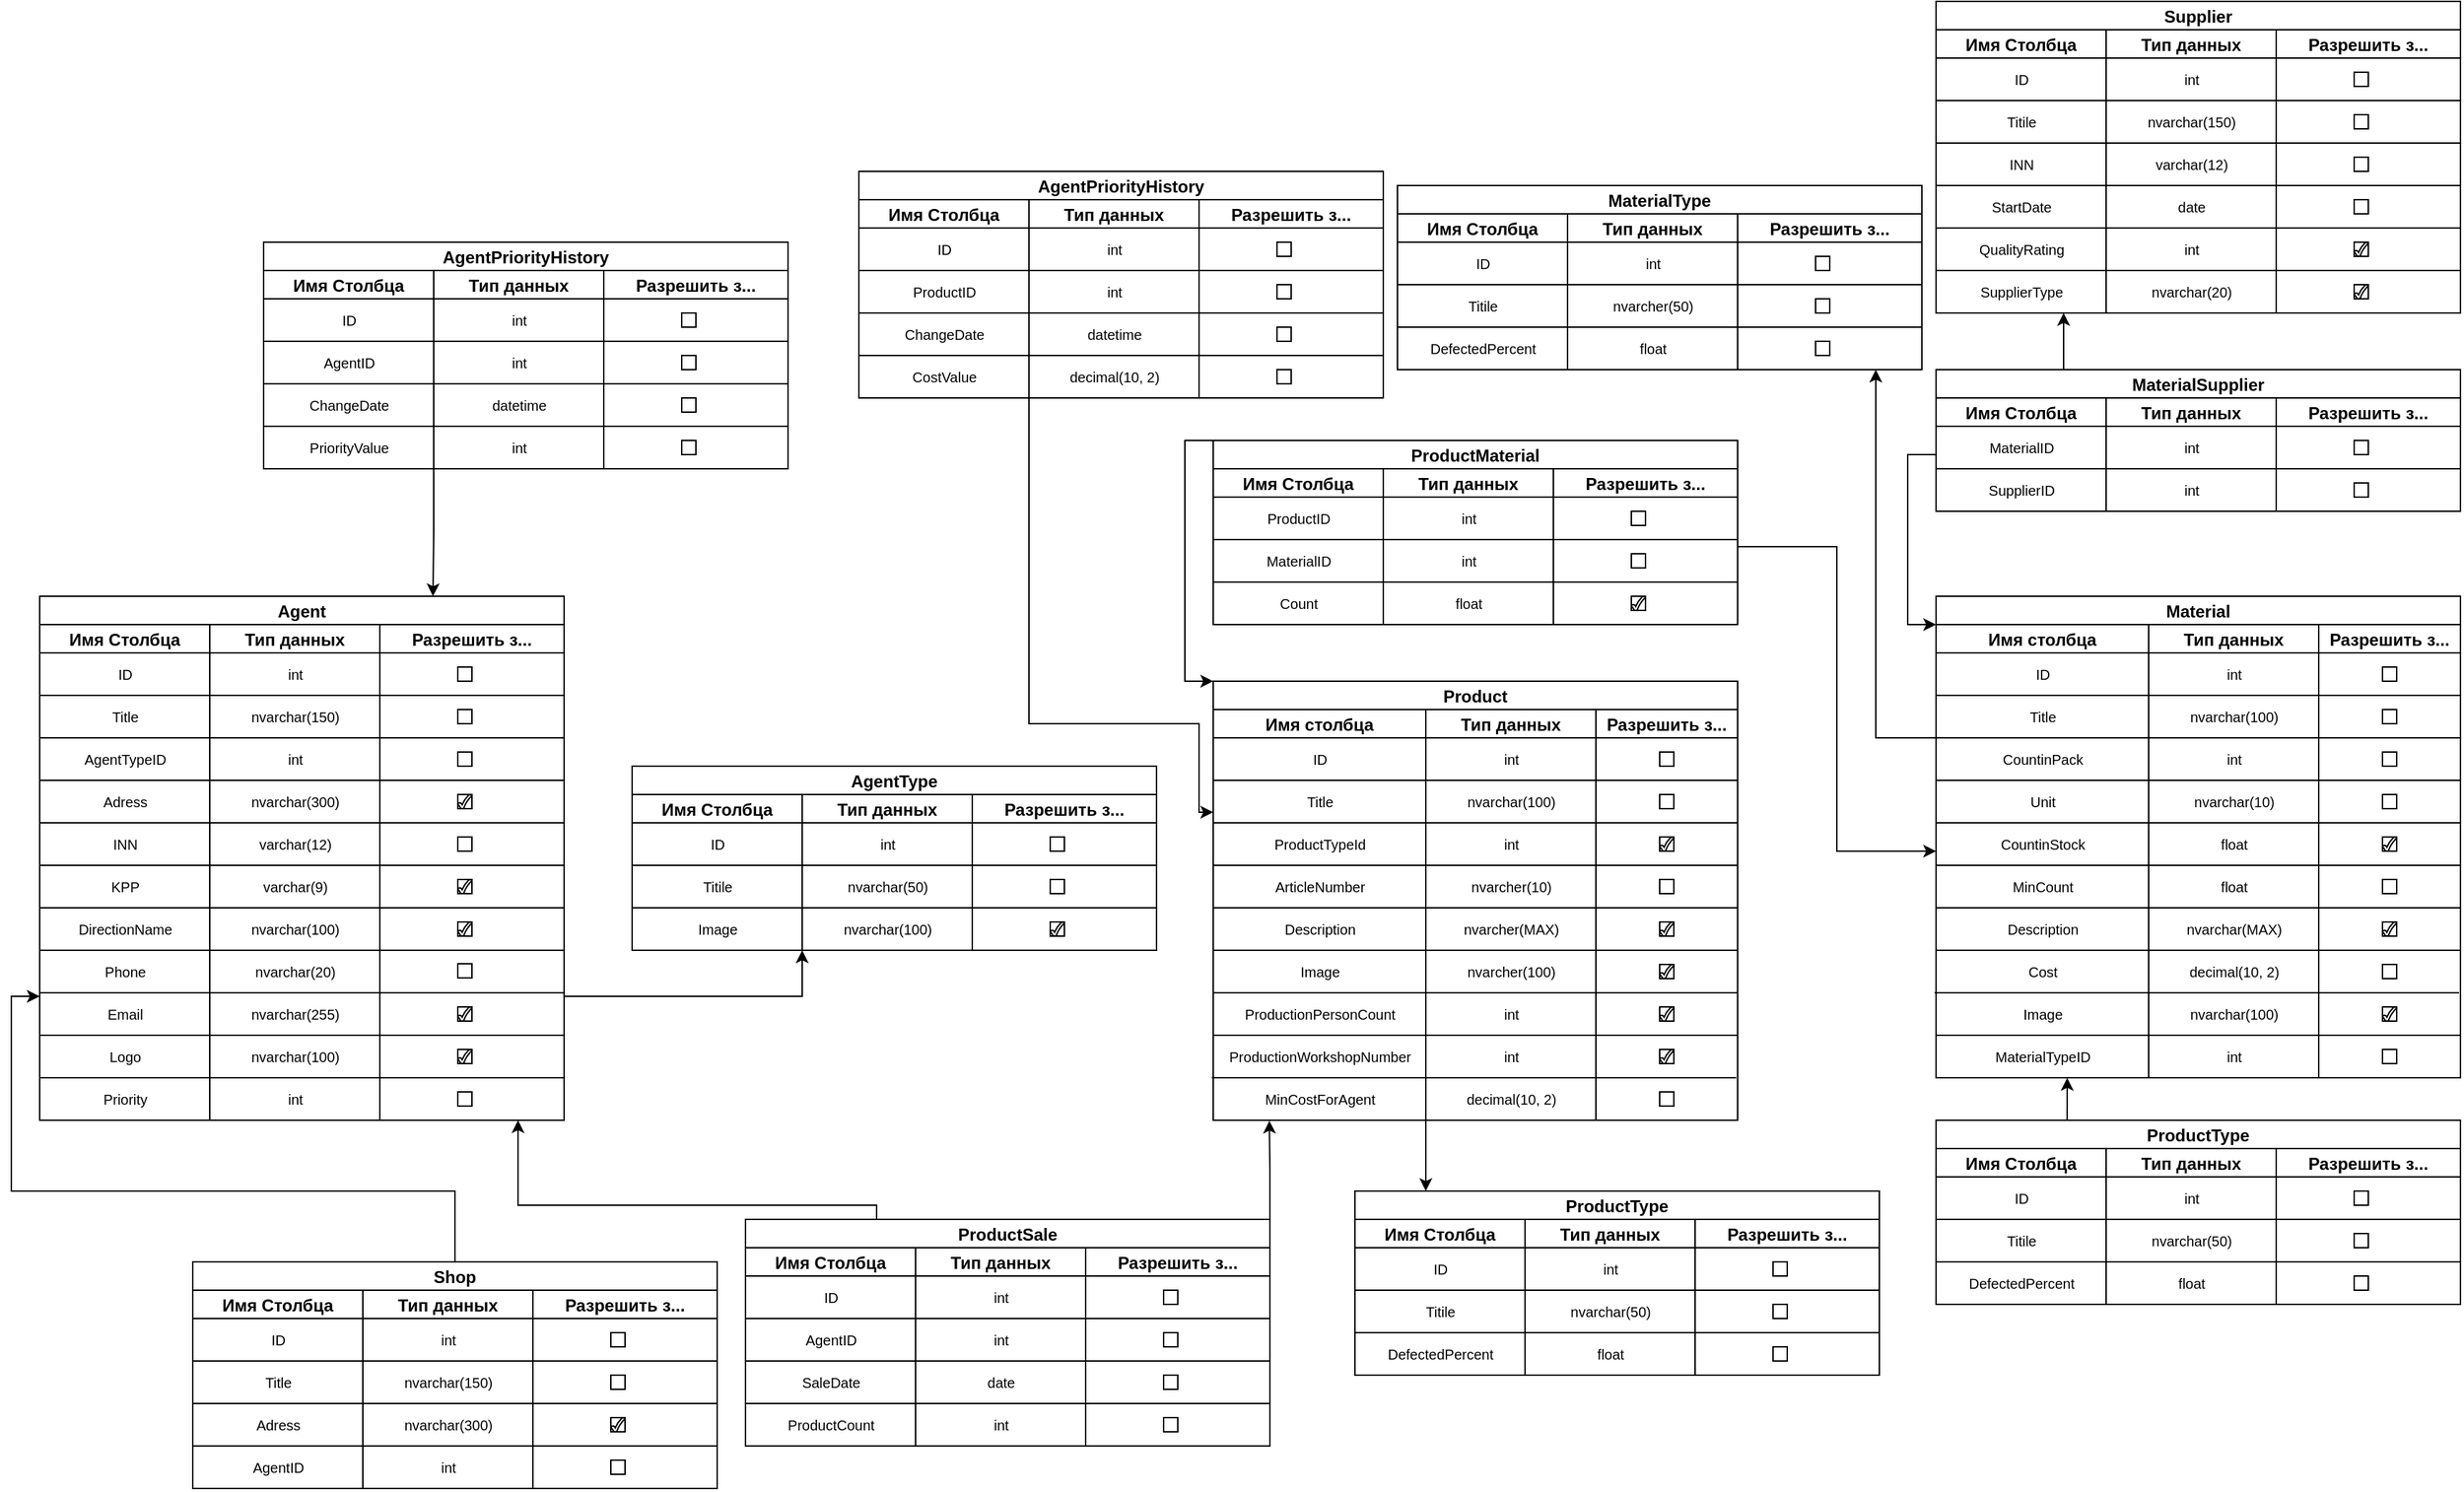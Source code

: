 <mxfile version="20.5.1" type="device"><diagram id="S4ZHQnEI5zB_dq3WCSS1" name="Страница 1"><mxGraphModel dx="2790" dy="2296" grid="1" gridSize="10" guides="1" tooltips="1" connect="1" arrows="1" fold="1" page="1" pageScale="1" pageWidth="827" pageHeight="1169" math="0" shadow="0"><root><mxCell id="0"/><mxCell id="1" parent="0"/><mxCell id="vTul4OdPjVE6quElLBkW-2" value="Product" style="swimlane;childLayout=stackLayout;resizeParent=1;resizeParentMax=0;startSize=20;" parent="1" vertex="1"><mxGeometry x="230" y="300" width="370" height="310" as="geometry"/></mxCell><mxCell id="vTul4OdPjVE6quElLBkW-3" value="Имя столбца" style="swimlane;startSize=20;" parent="vTul4OdPjVE6quElLBkW-2" vertex="1"><mxGeometry y="20" width="150" height="290" as="geometry"/></mxCell><mxCell id="vTul4OdPjVE6quElLBkW-12" value="&lt;font style=&quot;font-size: 10px;&quot;&gt;ID&lt;/font&gt;" style="text;html=1;align=center;verticalAlign=middle;resizable=0;points=[];autosize=1;strokeColor=none;fillColor=none;" parent="vTul4OdPjVE6quElLBkW-3" vertex="1"><mxGeometry x="60" y="20" width="30" height="30" as="geometry"/></mxCell><mxCell id="vTul4OdPjVE6quElLBkW-15" value="&lt;font style=&quot;font-size: 10px;&quot;&gt;Title&lt;/font&gt;" style="text;html=1;align=center;verticalAlign=middle;resizable=0;points=[];autosize=1;strokeColor=none;fillColor=none;" parent="vTul4OdPjVE6quElLBkW-3" vertex="1"><mxGeometry x="55" y="50" width="40" height="30" as="geometry"/></mxCell><mxCell id="vTul4OdPjVE6quElLBkW-18" value="&lt;font style=&quot;font-size: 10px;&quot;&gt;ProductTypeId&lt;/font&gt;" style="text;html=1;align=center;verticalAlign=middle;resizable=0;points=[];autosize=1;strokeColor=none;fillColor=none;" parent="vTul4OdPjVE6quElLBkW-3" vertex="1"><mxGeometry x="30" y="80" width="90" height="30" as="geometry"/></mxCell><mxCell id="vTul4OdPjVE6quElLBkW-21" value="&lt;font style=&quot;font-size: 10px;&quot;&gt;ArticleNumber&lt;/font&gt;" style="text;html=1;align=center;verticalAlign=middle;resizable=0;points=[];autosize=1;strokeColor=none;fillColor=none;" parent="vTul4OdPjVE6quElLBkW-3" vertex="1"><mxGeometry x="30" y="110" width="90" height="30" as="geometry"/></mxCell><mxCell id="CazGZO6fMaM6c9ttCgKJ-2" value="&lt;font style=&quot;font-size: 10px;&quot;&gt;Description&lt;/font&gt;" style="text;html=1;align=center;verticalAlign=middle;resizable=0;points=[];autosize=1;strokeColor=none;fillColor=none;" parent="vTul4OdPjVE6quElLBkW-3" vertex="1"><mxGeometry x="40" y="140" width="70" height="30" as="geometry"/></mxCell><mxCell id="CazGZO6fMaM6c9ttCgKJ-8" value="&lt;font style=&quot;font-size: 10px;&quot;&gt;Image&lt;/font&gt;" style="text;html=1;align=center;verticalAlign=middle;resizable=0;points=[];autosize=1;strokeColor=none;fillColor=none;" parent="vTul4OdPjVE6quElLBkW-3" vertex="1"><mxGeometry x="50" y="170" width="50" height="30" as="geometry"/></mxCell><mxCell id="CazGZO6fMaM6c9ttCgKJ-9" value="&lt;font style=&quot;font-size: 10px;&quot;&gt;ProductionPersonCount&lt;/font&gt;" style="text;html=1;align=center;verticalAlign=middle;resizable=0;points=[];autosize=1;strokeColor=none;fillColor=none;" parent="vTul4OdPjVE6quElLBkW-3" vertex="1"><mxGeometry x="10" y="200" width="130" height="30" as="geometry"/></mxCell><mxCell id="CazGZO6fMaM6c9ttCgKJ-10" value="&lt;font style=&quot;font-size: 10px;&quot;&gt;ProductionWorkshopNumber&lt;/font&gt;" style="text;html=1;align=center;verticalAlign=middle;resizable=0;points=[];autosize=1;strokeColor=none;fillColor=none;" parent="vTul4OdPjVE6quElLBkW-3" vertex="1"><mxGeometry y="230" width="150" height="30" as="geometry"/></mxCell><mxCell id="CazGZO6fMaM6c9ttCgKJ-21" value="&lt;font style=&quot;font-size: 10px;&quot;&gt;MinCostForAgent&lt;/font&gt;" style="text;html=1;align=center;verticalAlign=middle;resizable=0;points=[];autosize=1;strokeColor=none;fillColor=none;" parent="vTul4OdPjVE6quElLBkW-3" vertex="1"><mxGeometry x="25" y="260" width="100" height="30" as="geometry"/></mxCell><mxCell id="vTul4OdPjVE6quElLBkW-4" value="Тип данных" style="swimlane;startSize=20;" parent="vTul4OdPjVE6quElLBkW-2" vertex="1"><mxGeometry x="150" y="20" width="120" height="290" as="geometry"/></mxCell><mxCell id="vTul4OdPjVE6quElLBkW-13" value="&lt;font style=&quot;font-size: 10px;&quot;&gt;int&lt;/font&gt;" style="text;html=1;align=center;verticalAlign=middle;resizable=0;points=[];autosize=1;strokeColor=none;fillColor=none;" parent="vTul4OdPjVE6quElLBkW-4" vertex="1"><mxGeometry x="45" y="20" width="30" height="30" as="geometry"/></mxCell><mxCell id="vTul4OdPjVE6quElLBkW-16" value="&lt;font style=&quot;font-size: 10px;&quot;&gt;nvarchar(100)&lt;/font&gt;" style="text;html=1;align=center;verticalAlign=middle;resizable=0;points=[];autosize=1;strokeColor=none;fillColor=none;" parent="vTul4OdPjVE6quElLBkW-4" vertex="1"><mxGeometry x="15" y="50" width="90" height="30" as="geometry"/></mxCell><mxCell id="vTul4OdPjVE6quElLBkW-19" value="&lt;font style=&quot;font-size: 10px;&quot;&gt;int&lt;/font&gt;" style="text;html=1;align=center;verticalAlign=middle;resizable=0;points=[];autosize=1;strokeColor=none;fillColor=none;" parent="vTul4OdPjVE6quElLBkW-4" vertex="1"><mxGeometry x="45" y="80" width="30" height="30" as="geometry"/></mxCell><mxCell id="vTul4OdPjVE6quElLBkW-22" value="&lt;font style=&quot;font-size: 10px;&quot;&gt;nvarcher(10)&lt;/font&gt;" style="text;html=1;align=center;verticalAlign=middle;resizable=0;points=[];autosize=1;strokeColor=none;fillColor=none;" parent="vTul4OdPjVE6quElLBkW-4" vertex="1"><mxGeometry x="20" y="110" width="80" height="30" as="geometry"/></mxCell><mxCell id="CazGZO6fMaM6c9ttCgKJ-3" value="&lt;font style=&quot;font-size: 10px;&quot;&gt;nvarcher(MAX)&lt;/font&gt;" style="text;html=1;align=center;verticalAlign=middle;resizable=0;points=[];autosize=1;strokeColor=none;fillColor=none;" parent="vTul4OdPjVE6quElLBkW-4" vertex="1"><mxGeometry x="15" y="140" width="90" height="30" as="geometry"/></mxCell><mxCell id="CazGZO6fMaM6c9ttCgKJ-11" value="&lt;font style=&quot;font-size: 10px;&quot;&gt;int&lt;/font&gt;" style="text;html=1;align=center;verticalAlign=middle;resizable=0;points=[];autosize=1;strokeColor=none;fillColor=none;" parent="vTul4OdPjVE6quElLBkW-4" vertex="1"><mxGeometry x="45" y="230" width="30" height="30" as="geometry"/></mxCell><mxCell id="CazGZO6fMaM6c9ttCgKJ-12" value="&lt;font style=&quot;font-size: 10px;&quot;&gt;int&lt;/font&gt;" style="text;html=1;align=center;verticalAlign=middle;resizable=0;points=[];autosize=1;strokeColor=none;fillColor=none;" parent="vTul4OdPjVE6quElLBkW-4" vertex="1"><mxGeometry x="45" y="200" width="30" height="30" as="geometry"/></mxCell><mxCell id="CazGZO6fMaM6c9ttCgKJ-13" value="&lt;font style=&quot;font-size: 10px;&quot;&gt;nvarcher(100)&lt;/font&gt;" style="text;html=1;align=center;verticalAlign=middle;resizable=0;points=[];autosize=1;strokeColor=none;fillColor=none;" parent="vTul4OdPjVE6quElLBkW-4" vertex="1"><mxGeometry x="15" y="170" width="90" height="30" as="geometry"/></mxCell><mxCell id="CazGZO6fMaM6c9ttCgKJ-20" value="" style="endArrow=none;html=1;rounded=0;entryX=1;entryY=0.25;entryDx=0;entryDy=0;exitX=0;exitY=-0.001;exitDx=0;exitDy=0;exitPerimeter=0;" parent="vTul4OdPjVE6quElLBkW-4" edge="1"><mxGeometry width="50" height="50" relative="1" as="geometry"><mxPoint x="-151" y="260" as="sourcePoint"/><mxPoint x="219" y="260.03" as="targetPoint"/></mxGeometry></mxCell><mxCell id="CazGZO6fMaM6c9ttCgKJ-22" value="&lt;font style=&quot;font-size: 10px;&quot;&gt;decimal(10, 2)&lt;/font&gt;" style="text;html=1;align=center;verticalAlign=middle;resizable=0;points=[];autosize=1;strokeColor=none;fillColor=none;" parent="vTul4OdPjVE6quElLBkW-4" vertex="1"><mxGeometry x="15" y="260" width="90" height="30" as="geometry"/></mxCell><mxCell id="vTul4OdPjVE6quElLBkW-5" value="Разрешить з..." style="swimlane;startSize=20;" parent="vTul4OdPjVE6quElLBkW-2" vertex="1"><mxGeometry x="270" y="20" width="100" height="290" as="geometry"/></mxCell><mxCell id="CazGZO6fMaM6c9ttCgKJ-4" value="" style="endArrow=none;html=1;rounded=0;entryX=1;entryY=0.25;entryDx=0;entryDy=0;" parent="vTul4OdPjVE6quElLBkW-5" edge="1"><mxGeometry width="50" height="50" relative="1" as="geometry"><mxPoint x="-270" y="170" as="sourcePoint"/><mxPoint x="100" y="170" as="targetPoint"/></mxGeometry></mxCell><mxCell id="CazGZO6fMaM6c9ttCgKJ-14" value="" style="endArrow=none;html=1;rounded=0;entryX=1;entryY=0.25;entryDx=0;entryDy=0;" parent="vTul4OdPjVE6quElLBkW-5" edge="1"><mxGeometry width="50" height="50" relative="1" as="geometry"><mxPoint x="-270" y="200" as="sourcePoint"/><mxPoint x="100" y="200" as="targetPoint"/></mxGeometry></mxCell><mxCell id="CazGZO6fMaM6c9ttCgKJ-15" value="" style="endArrow=none;html=1;rounded=0;entryX=1;entryY=0.25;entryDx=0;entryDy=0;exitX=0;exitY=-0.001;exitDx=0;exitDy=0;exitPerimeter=0;" parent="vTul4OdPjVE6quElLBkW-5" source="CazGZO6fMaM6c9ttCgKJ-10" edge="1"><mxGeometry width="50" height="50" relative="1" as="geometry"><mxPoint x="-255" y="230" as="sourcePoint"/><mxPoint x="100" y="230" as="targetPoint"/></mxGeometry></mxCell><mxCell id="CazGZO6fMaM6c9ttCgKJ-16" value="" style="endArrow=none;html=1;rounded=0;entryX=1;entryY=0.25;entryDx=0;entryDy=0;" parent="vTul4OdPjVE6quElLBkW-5" edge="1"><mxGeometry width="50" height="50" relative="1" as="geometry"><mxPoint x="-270" y="140" as="sourcePoint"/><mxPoint x="100" y="140" as="targetPoint"/></mxGeometry></mxCell><mxCell id="CazGZO6fMaM6c9ttCgKJ-17" value="" style="endArrow=none;html=1;rounded=0;entryX=1;entryY=0.25;entryDx=0;entryDy=0;" parent="vTul4OdPjVE6quElLBkW-5" edge="1"><mxGeometry width="50" height="50" relative="1" as="geometry"><mxPoint x="-270" y="110" as="sourcePoint"/><mxPoint x="100" y="110" as="targetPoint"/></mxGeometry></mxCell><mxCell id="CazGZO6fMaM6c9ttCgKJ-18" value="" style="endArrow=none;html=1;rounded=0;entryX=1;entryY=0.25;entryDx=0;entryDy=0;" parent="vTul4OdPjVE6quElLBkW-5" edge="1"><mxGeometry width="50" height="50" relative="1" as="geometry"><mxPoint x="-270" y="80" as="sourcePoint"/><mxPoint x="100" y="80" as="targetPoint"/></mxGeometry></mxCell><mxCell id="CazGZO6fMaM6c9ttCgKJ-19" value="" style="endArrow=none;html=1;rounded=0;entryX=1;entryY=0.25;entryDx=0;entryDy=0;" parent="vTul4OdPjVE6quElLBkW-5" edge="1"><mxGeometry width="50" height="50" relative="1" as="geometry"><mxPoint x="-270" y="50" as="sourcePoint"/><mxPoint x="100" y="50" as="targetPoint"/></mxGeometry></mxCell><mxCell id="re4B8xpwsvtgjS8QCmK7-1" value="" style="whiteSpace=wrap;html=1;aspect=fixed;" parent="vTul4OdPjVE6quElLBkW-5" vertex="1"><mxGeometry x="45" y="30" width="10" height="10" as="geometry"/></mxCell><mxCell id="re4B8xpwsvtgjS8QCmK7-3" value="" style="whiteSpace=wrap;html=1;aspect=fixed;" parent="vTul4OdPjVE6quElLBkW-5" vertex="1"><mxGeometry x="45" y="60" width="10" height="10" as="geometry"/></mxCell><mxCell id="re4B8xpwsvtgjS8QCmK7-6" value="" style="whiteSpace=wrap;html=1;aspect=fixed;" parent="vTul4OdPjVE6quElLBkW-5" vertex="1"><mxGeometry x="45" y="90" width="10" height="10" as="geometry"/></mxCell><mxCell id="re4B8xpwsvtgjS8QCmK7-7" value="" style="verticalLabelPosition=bottom;verticalAlign=top;html=1;shape=mxgraph.basic.tick" parent="vTul4OdPjVE6quElLBkW-5" vertex="1"><mxGeometry x="45" y="90" width="10" height="10" as="geometry"/></mxCell><mxCell id="re4B8xpwsvtgjS8QCmK7-10" value="" style="whiteSpace=wrap;html=1;aspect=fixed;" parent="vTul4OdPjVE6quElLBkW-5" vertex="1"><mxGeometry x="45" y="120" width="10" height="10" as="geometry"/></mxCell><mxCell id="re4B8xpwsvtgjS8QCmK7-11" value="" style="whiteSpace=wrap;html=1;aspect=fixed;" parent="vTul4OdPjVE6quElLBkW-5" vertex="1"><mxGeometry x="45" y="150" width="10" height="10" as="geometry"/></mxCell><mxCell id="re4B8xpwsvtgjS8QCmK7-12" value="" style="verticalLabelPosition=bottom;verticalAlign=top;html=1;shape=mxgraph.basic.tick" parent="vTul4OdPjVE6quElLBkW-5" vertex="1"><mxGeometry x="45" y="150" width="10" height="10" as="geometry"/></mxCell><mxCell id="re4B8xpwsvtgjS8QCmK7-13" value="" style="whiteSpace=wrap;html=1;aspect=fixed;" parent="vTul4OdPjVE6quElLBkW-5" vertex="1"><mxGeometry x="45" y="180" width="10" height="10" as="geometry"/></mxCell><mxCell id="re4B8xpwsvtgjS8QCmK7-14" value="" style="verticalLabelPosition=bottom;verticalAlign=top;html=1;shape=mxgraph.basic.tick" parent="vTul4OdPjVE6quElLBkW-5" vertex="1"><mxGeometry x="45" y="180" width="10" height="10" as="geometry"/></mxCell><mxCell id="re4B8xpwsvtgjS8QCmK7-15" value="" style="whiteSpace=wrap;html=1;aspect=fixed;" parent="vTul4OdPjVE6quElLBkW-5" vertex="1"><mxGeometry x="45" y="210" width="10" height="10" as="geometry"/></mxCell><mxCell id="re4B8xpwsvtgjS8QCmK7-16" value="" style="verticalLabelPosition=bottom;verticalAlign=top;html=1;shape=mxgraph.basic.tick" parent="vTul4OdPjVE6quElLBkW-5" vertex="1"><mxGeometry x="45" y="210" width="10" height="10" as="geometry"/></mxCell><mxCell id="re4B8xpwsvtgjS8QCmK7-17" value="" style="whiteSpace=wrap;html=1;aspect=fixed;" parent="vTul4OdPjVE6quElLBkW-5" vertex="1"><mxGeometry x="45" y="240" width="10" height="10" as="geometry"/></mxCell><mxCell id="re4B8xpwsvtgjS8QCmK7-18" value="" style="verticalLabelPosition=bottom;verticalAlign=top;html=1;shape=mxgraph.basic.tick" parent="vTul4OdPjVE6quElLBkW-5" vertex="1"><mxGeometry x="45" y="240" width="10" height="10" as="geometry"/></mxCell><mxCell id="re4B8xpwsvtgjS8QCmK7-19" value="" style="whiteSpace=wrap;html=1;aspect=fixed;" parent="vTul4OdPjVE6quElLBkW-5" vertex="1"><mxGeometry x="45" y="270" width="10" height="10" as="geometry"/></mxCell><mxCell id="cn69gw7ILmxcInQPHKgD-20" style="edgeStyle=orthogonalEdgeStyle;rounded=0;orthogonalLoop=1;jettySize=auto;html=1;exitX=0;exitY=0;exitDx=0;exitDy=0;entryX=0;entryY=0;entryDx=0;entryDy=0;" parent="1" source="cn69gw7ILmxcInQPHKgD-4" target="vTul4OdPjVE6quElLBkW-2" edge="1"><mxGeometry relative="1" as="geometry"><Array as="points"><mxPoint x="210" y="130"/><mxPoint x="210" y="300"/></Array></mxGeometry></mxCell><mxCell id="cn69gw7ILmxcInQPHKgD-4" value="ProductMaterial" style="swimlane;childLayout=stackLayout;resizeParent=1;resizeParentMax=0;startSize=20;" parent="1" vertex="1"><mxGeometry x="230" y="130" width="370" height="130" as="geometry"/></mxCell><mxCell id="cn69gw7ILmxcInQPHKgD-5" value="Имя Столбца" style="swimlane;startSize=20;" parent="cn69gw7ILmxcInQPHKgD-4" vertex="1"><mxGeometry y="20" width="120" height="110" as="geometry"/></mxCell><mxCell id="cn69gw7ILmxcInQPHKgD-8" value="&lt;font style=&quot;font-size: 10px;&quot;&gt;ProductID&lt;/font&gt;" style="text;html=1;align=center;verticalAlign=middle;resizable=0;points=[];autosize=1;strokeColor=none;fillColor=none;" parent="cn69gw7ILmxcInQPHKgD-5" vertex="1"><mxGeometry x="25" y="20" width="70" height="30" as="geometry"/></mxCell><mxCell id="cn69gw7ILmxcInQPHKgD-12" value="&lt;font style=&quot;font-size: 10px;&quot;&gt;MaterialID&lt;/font&gt;" style="text;html=1;align=center;verticalAlign=middle;resizable=0;points=[];autosize=1;strokeColor=none;fillColor=none;" parent="cn69gw7ILmxcInQPHKgD-5" vertex="1"><mxGeometry x="25" y="50" width="70" height="30" as="geometry"/></mxCell><mxCell id="cn69gw7ILmxcInQPHKgD-16" value="&lt;font style=&quot;font-size: 10px;&quot;&gt;Count&lt;/font&gt;" style="text;html=1;align=center;verticalAlign=middle;resizable=0;points=[];autosize=1;strokeColor=none;fillColor=none;" parent="cn69gw7ILmxcInQPHKgD-5" vertex="1"><mxGeometry x="35" y="80" width="50" height="30" as="geometry"/></mxCell><mxCell id="cn69gw7ILmxcInQPHKgD-6" value="Тип данных" style="swimlane;startSize=20;" parent="cn69gw7ILmxcInQPHKgD-4" vertex="1"><mxGeometry x="120" y="20" width="120" height="110" as="geometry"/></mxCell><mxCell id="cn69gw7ILmxcInQPHKgD-9" value="&lt;font style=&quot;font-size: 10px;&quot;&gt;int&lt;/font&gt;" style="text;html=1;align=center;verticalAlign=middle;resizable=0;points=[];autosize=1;strokeColor=none;fillColor=none;" parent="cn69gw7ILmxcInQPHKgD-6" vertex="1"><mxGeometry x="45" y="20" width="30" height="30" as="geometry"/></mxCell><mxCell id="cn69gw7ILmxcInQPHKgD-11" value="" style="endArrow=none;html=1;rounded=0;" parent="cn69gw7ILmxcInQPHKgD-6" edge="1"><mxGeometry width="50" height="50" relative="1" as="geometry"><mxPoint x="-120" y="50" as="sourcePoint"/><mxPoint x="250" y="50" as="targetPoint"/></mxGeometry></mxCell><mxCell id="cn69gw7ILmxcInQPHKgD-13" value="&lt;font style=&quot;font-size: 10px;&quot;&gt;int&lt;/font&gt;" style="text;html=1;align=center;verticalAlign=middle;resizable=0;points=[];autosize=1;strokeColor=none;fillColor=none;" parent="cn69gw7ILmxcInQPHKgD-6" vertex="1"><mxGeometry x="45" y="50" width="30" height="30" as="geometry"/></mxCell><mxCell id="cn69gw7ILmxcInQPHKgD-15" value="" style="endArrow=none;html=1;rounded=0;" parent="cn69gw7ILmxcInQPHKgD-6" edge="1"><mxGeometry width="50" height="50" relative="1" as="geometry"><mxPoint x="-120" y="80.0" as="sourcePoint"/><mxPoint x="250" y="80" as="targetPoint"/></mxGeometry></mxCell><mxCell id="cn69gw7ILmxcInQPHKgD-17" value="&lt;font style=&quot;font-size: 10px;&quot;&gt;float&lt;/font&gt;" style="text;html=1;align=center;verticalAlign=middle;resizable=0;points=[];autosize=1;strokeColor=none;fillColor=none;" parent="cn69gw7ILmxcInQPHKgD-6" vertex="1"><mxGeometry x="40" y="80" width="40" height="30" as="geometry"/></mxCell><mxCell id="cn69gw7ILmxcInQPHKgD-7" value="Разрешить з..." style="swimlane;startSize=20;" parent="cn69gw7ILmxcInQPHKgD-4" vertex="1"><mxGeometry x="240" y="20" width="130" height="110" as="geometry"/></mxCell><mxCell id="cn69gw7ILmxcInQPHKgD-10" value="" style="whiteSpace=wrap;html=1;aspect=fixed;" parent="cn69gw7ILmxcInQPHKgD-7" vertex="1"><mxGeometry x="55" y="30" width="10" height="10" as="geometry"/></mxCell><mxCell id="cn69gw7ILmxcInQPHKgD-14" value="" style="whiteSpace=wrap;html=1;aspect=fixed;" parent="cn69gw7ILmxcInQPHKgD-7" vertex="1"><mxGeometry x="55" y="60" width="10" height="10" as="geometry"/></mxCell><mxCell id="cn69gw7ILmxcInQPHKgD-18" value="" style="whiteSpace=wrap;html=1;aspect=fixed;" parent="cn69gw7ILmxcInQPHKgD-7" vertex="1"><mxGeometry x="55" y="90" width="10" height="10" as="geometry"/></mxCell><mxCell id="cn69gw7ILmxcInQPHKgD-19" value="" style="verticalLabelPosition=bottom;verticalAlign=top;html=1;shape=mxgraph.basic.tick" parent="cn69gw7ILmxcInQPHKgD-7" vertex="1"><mxGeometry x="55" y="90" width="10" height="10" as="geometry"/></mxCell><mxCell id="cn69gw7ILmxcInQPHKgD-21" value="ProductType" style="swimlane;childLayout=stackLayout;resizeParent=1;resizeParentMax=0;startSize=20;" parent="1" vertex="1"><mxGeometry x="330" y="660" width="370" height="130" as="geometry"/></mxCell><mxCell id="cn69gw7ILmxcInQPHKgD-22" value="Имя Столбца" style="swimlane;startSize=20;" parent="cn69gw7ILmxcInQPHKgD-21" vertex="1"><mxGeometry y="20" width="120" height="110" as="geometry"/></mxCell><mxCell id="cn69gw7ILmxcInQPHKgD-23" value="&lt;font style=&quot;font-size: 10px;&quot;&gt;ID&lt;/font&gt;" style="text;html=1;align=center;verticalAlign=middle;resizable=0;points=[];autosize=1;strokeColor=none;fillColor=none;" parent="cn69gw7ILmxcInQPHKgD-22" vertex="1"><mxGeometry x="45" y="20" width="30" height="30" as="geometry"/></mxCell><mxCell id="cn69gw7ILmxcInQPHKgD-24" value="&lt;font style=&quot;font-size: 10px;&quot;&gt;Titile&lt;/font&gt;" style="text;html=1;align=center;verticalAlign=middle;resizable=0;points=[];autosize=1;strokeColor=none;fillColor=none;" parent="cn69gw7ILmxcInQPHKgD-22" vertex="1"><mxGeometry x="40" y="50" width="40" height="30" as="geometry"/></mxCell><mxCell id="cn69gw7ILmxcInQPHKgD-25" value="&lt;font style=&quot;font-size: 10px;&quot;&gt;DefectedPercent&lt;/font&gt;" style="text;html=1;align=center;verticalAlign=middle;resizable=0;points=[];autosize=1;strokeColor=none;fillColor=none;" parent="cn69gw7ILmxcInQPHKgD-22" vertex="1"><mxGeometry x="10" y="80" width="100" height="30" as="geometry"/></mxCell><mxCell id="cn69gw7ILmxcInQPHKgD-26" value="Тип данных" style="swimlane;startSize=20;" parent="cn69gw7ILmxcInQPHKgD-21" vertex="1"><mxGeometry x="120" y="20" width="120" height="110" as="geometry"/></mxCell><mxCell id="cn69gw7ILmxcInQPHKgD-27" value="&lt;font style=&quot;font-size: 10px;&quot;&gt;int&lt;/font&gt;" style="text;html=1;align=center;verticalAlign=middle;resizable=0;points=[];autosize=1;strokeColor=none;fillColor=none;" parent="cn69gw7ILmxcInQPHKgD-26" vertex="1"><mxGeometry x="45" y="20" width="30" height="30" as="geometry"/></mxCell><mxCell id="cn69gw7ILmxcInQPHKgD-28" value="" style="endArrow=none;html=1;rounded=0;" parent="cn69gw7ILmxcInQPHKgD-26" edge="1"><mxGeometry width="50" height="50" relative="1" as="geometry"><mxPoint x="-120" y="50" as="sourcePoint"/><mxPoint x="250" y="50" as="targetPoint"/></mxGeometry></mxCell><mxCell id="cn69gw7ILmxcInQPHKgD-29" value="&lt;font style=&quot;font-size: 10px;&quot;&gt;nvarchar(50)&lt;/font&gt;" style="text;html=1;align=center;verticalAlign=middle;resizable=0;points=[];autosize=1;strokeColor=none;fillColor=none;" parent="cn69gw7ILmxcInQPHKgD-26" vertex="1"><mxGeometry x="20" y="50" width="80" height="30" as="geometry"/></mxCell><mxCell id="cn69gw7ILmxcInQPHKgD-30" value="" style="endArrow=none;html=1;rounded=0;" parent="cn69gw7ILmxcInQPHKgD-26" edge="1"><mxGeometry width="50" height="50" relative="1" as="geometry"><mxPoint x="-120" y="80.0" as="sourcePoint"/><mxPoint x="250" y="80" as="targetPoint"/></mxGeometry></mxCell><mxCell id="cn69gw7ILmxcInQPHKgD-31" value="&lt;font style=&quot;font-size: 10px;&quot;&gt;float&lt;/font&gt;" style="text;html=1;align=center;verticalAlign=middle;resizable=0;points=[];autosize=1;strokeColor=none;fillColor=none;" parent="cn69gw7ILmxcInQPHKgD-26" vertex="1"><mxGeometry x="40" y="80" width="40" height="30" as="geometry"/></mxCell><mxCell id="cn69gw7ILmxcInQPHKgD-32" value="Разрешить з..." style="swimlane;startSize=20;" parent="cn69gw7ILmxcInQPHKgD-21" vertex="1"><mxGeometry x="240" y="20" width="130" height="110" as="geometry"/></mxCell><mxCell id="cn69gw7ILmxcInQPHKgD-33" value="" style="whiteSpace=wrap;html=1;aspect=fixed;" parent="cn69gw7ILmxcInQPHKgD-32" vertex="1"><mxGeometry x="55" y="30" width="10" height="10" as="geometry"/></mxCell><mxCell id="cn69gw7ILmxcInQPHKgD-34" value="" style="whiteSpace=wrap;html=1;aspect=fixed;" parent="cn69gw7ILmxcInQPHKgD-32" vertex="1"><mxGeometry x="55" y="60" width="10" height="10" as="geometry"/></mxCell><mxCell id="cn69gw7ILmxcInQPHKgD-38" value="" style="whiteSpace=wrap;html=1;aspect=fixed;" parent="cn69gw7ILmxcInQPHKgD-32" vertex="1"><mxGeometry x="55" y="90" width="10" height="10" as="geometry"/></mxCell><mxCell id="cn69gw7ILmxcInQPHKgD-40" style="edgeStyle=orthogonalEdgeStyle;rounded=0;orthogonalLoop=1;jettySize=auto;html=1;exitX=1;exitY=1;exitDx=0;exitDy=0;" parent="1" source="vTul4OdPjVE6quElLBkW-3" edge="1"><mxGeometry relative="1" as="geometry"><mxPoint x="380" y="660" as="targetPoint"/><Array as="points"><mxPoint x="380" y="660"/></Array></mxGeometry></mxCell><mxCell id="vZIxkEGsscEVKpL2EppK-3" style="edgeStyle=orthogonalEdgeStyle;rounded=0;orthogonalLoop=1;jettySize=auto;html=1;exitX=1;exitY=0;exitDx=0;exitDy=0;entryX=0.146;entryY=1.011;entryDx=0;entryDy=0;entryPerimeter=0;" parent="1" source="cn69gw7ILmxcInQPHKgD-41" target="CazGZO6fMaM6c9ttCgKJ-21" edge="1"><mxGeometry relative="1" as="geometry"/></mxCell><mxCell id="vZIxkEGsscEVKpL2EppK-99" style="edgeStyle=orthogonalEdgeStyle;rounded=0;orthogonalLoop=1;jettySize=auto;html=1;exitX=0.25;exitY=0;exitDx=0;exitDy=0;entryX=0.75;entryY=1;entryDx=0;entryDy=0;" parent="1" source="cn69gw7ILmxcInQPHKgD-41" target="vZIxkEGsscEVKpL2EppK-18" edge="1"><mxGeometry relative="1" as="geometry"><Array as="points"><mxPoint x="-7" y="670"/><mxPoint x="-260" y="670"/></Array></mxGeometry></mxCell><mxCell id="cn69gw7ILmxcInQPHKgD-41" value="ProductSale" style="swimlane;childLayout=stackLayout;resizeParent=1;resizeParentMax=0;startSize=20;" parent="1" vertex="1"><mxGeometry x="-100" y="680" width="370" height="160" as="geometry"/></mxCell><mxCell id="cn69gw7ILmxcInQPHKgD-42" value="Имя Столбца" style="swimlane;startSize=20;" parent="cn69gw7ILmxcInQPHKgD-41" vertex="1"><mxGeometry y="20" width="120" height="140" as="geometry"/></mxCell><mxCell id="cn69gw7ILmxcInQPHKgD-43" value="&lt;font style=&quot;font-size: 10px;&quot;&gt;ID&lt;/font&gt;" style="text;html=1;align=center;verticalAlign=middle;resizable=0;points=[];autosize=1;strokeColor=none;fillColor=none;" parent="cn69gw7ILmxcInQPHKgD-42" vertex="1"><mxGeometry x="45" y="20" width="30" height="30" as="geometry"/></mxCell><mxCell id="cn69gw7ILmxcInQPHKgD-44" value="&lt;font style=&quot;font-size: 10px;&quot;&gt;AgentID&lt;/font&gt;" style="text;html=1;align=center;verticalAlign=middle;resizable=0;points=[];autosize=1;strokeColor=none;fillColor=none;" parent="cn69gw7ILmxcInQPHKgD-42" vertex="1"><mxGeometry x="30" y="50" width="60" height="30" as="geometry"/></mxCell><mxCell id="cn69gw7ILmxcInQPHKgD-45" value="&lt;font style=&quot;font-size: 10px;&quot;&gt;SaleDate&lt;/font&gt;" style="text;html=1;align=center;verticalAlign=middle;resizable=0;points=[];autosize=1;strokeColor=none;fillColor=none;" parent="cn69gw7ILmxcInQPHKgD-42" vertex="1"><mxGeometry x="30" y="80" width="60" height="30" as="geometry"/></mxCell><mxCell id="vZIxkEGsscEVKpL2EppK-1" value="&lt;font style=&quot;font-size: 10px;&quot;&gt;ProductCount&lt;/font&gt;" style="text;html=1;align=center;verticalAlign=middle;resizable=0;points=[];autosize=1;strokeColor=none;fillColor=none;" parent="cn69gw7ILmxcInQPHKgD-42" vertex="1"><mxGeometry x="20" y="110" width="80" height="30" as="geometry"/></mxCell><mxCell id="cn69gw7ILmxcInQPHKgD-46" value="Тип данных" style="swimlane;startSize=20;" parent="cn69gw7ILmxcInQPHKgD-41" vertex="1"><mxGeometry x="120" y="20" width="120" height="140" as="geometry"/></mxCell><mxCell id="cn69gw7ILmxcInQPHKgD-47" value="&lt;font style=&quot;font-size: 10px;&quot;&gt;int&lt;/font&gt;" style="text;html=1;align=center;verticalAlign=middle;resizable=0;points=[];autosize=1;strokeColor=none;fillColor=none;" parent="cn69gw7ILmxcInQPHKgD-46" vertex="1"><mxGeometry x="45" y="20" width="30" height="30" as="geometry"/></mxCell><mxCell id="cn69gw7ILmxcInQPHKgD-48" value="" style="endArrow=none;html=1;rounded=0;" parent="cn69gw7ILmxcInQPHKgD-46" edge="1"><mxGeometry width="50" height="50" relative="1" as="geometry"><mxPoint x="-120" y="50" as="sourcePoint"/><mxPoint x="250" y="50" as="targetPoint"/></mxGeometry></mxCell><mxCell id="cn69gw7ILmxcInQPHKgD-49" value="&lt;font style=&quot;font-size: 10px;&quot;&gt;int&lt;/font&gt;" style="text;html=1;align=center;verticalAlign=middle;resizable=0;points=[];autosize=1;strokeColor=none;fillColor=none;" parent="cn69gw7ILmxcInQPHKgD-46" vertex="1"><mxGeometry x="45" y="50" width="30" height="30" as="geometry"/></mxCell><mxCell id="cn69gw7ILmxcInQPHKgD-50" value="" style="endArrow=none;html=1;rounded=0;" parent="cn69gw7ILmxcInQPHKgD-46" edge="1"><mxGeometry width="50" height="50" relative="1" as="geometry"><mxPoint x="-120" y="80.0" as="sourcePoint"/><mxPoint x="250" y="80" as="targetPoint"/></mxGeometry></mxCell><mxCell id="cn69gw7ILmxcInQPHKgD-51" value="&lt;span style=&quot;font-size: 10px;&quot;&gt;date&lt;/span&gt;" style="text;html=1;align=center;verticalAlign=middle;resizable=0;points=[];autosize=1;strokeColor=none;fillColor=none;" parent="cn69gw7ILmxcInQPHKgD-46" vertex="1"><mxGeometry x="40" y="80" width="40" height="30" as="geometry"/></mxCell><mxCell id="cn69gw7ILmxcInQPHKgD-58" value="" style="endArrow=none;html=1;rounded=0;" parent="cn69gw7ILmxcInQPHKgD-46" edge="1"><mxGeometry width="50" height="50" relative="1" as="geometry"><mxPoint x="-120" y="140" as="sourcePoint"/><mxPoint x="250" y="140" as="targetPoint"/></mxGeometry></mxCell><mxCell id="vZIxkEGsscEVKpL2EppK-2" value="&lt;font style=&quot;font-size: 10px;&quot;&gt;int&lt;/font&gt;" style="text;html=1;align=center;verticalAlign=middle;resizable=0;points=[];autosize=1;strokeColor=none;fillColor=none;" parent="cn69gw7ILmxcInQPHKgD-46" vertex="1"><mxGeometry x="45" y="110" width="30" height="30" as="geometry"/></mxCell><mxCell id="cn69gw7ILmxcInQPHKgD-52" value="Разрешить з..." style="swimlane;startSize=20;" parent="cn69gw7ILmxcInQPHKgD-41" vertex="1"><mxGeometry x="240" y="20" width="130" height="140" as="geometry"/></mxCell><mxCell id="cn69gw7ILmxcInQPHKgD-53" value="" style="whiteSpace=wrap;html=1;aspect=fixed;" parent="cn69gw7ILmxcInQPHKgD-52" vertex="1"><mxGeometry x="55" y="30" width="10" height="10" as="geometry"/></mxCell><mxCell id="cn69gw7ILmxcInQPHKgD-54" value="" style="whiteSpace=wrap;html=1;aspect=fixed;" parent="cn69gw7ILmxcInQPHKgD-52" vertex="1"><mxGeometry x="55" y="60" width="10" height="10" as="geometry"/></mxCell><mxCell id="cn69gw7ILmxcInQPHKgD-55" value="" style="whiteSpace=wrap;html=1;aspect=fixed;" parent="cn69gw7ILmxcInQPHKgD-52" vertex="1"><mxGeometry x="55" y="90" width="10" height="10" as="geometry"/></mxCell><mxCell id="cn69gw7ILmxcInQPHKgD-56" value="" style="endArrow=none;html=1;rounded=0;" parent="cn69gw7ILmxcInQPHKgD-52" edge="1"><mxGeometry width="50" height="50" relative="1" as="geometry"><mxPoint x="-240" y="110" as="sourcePoint"/><mxPoint x="130" y="110" as="targetPoint"/></mxGeometry></mxCell><mxCell id="cn69gw7ILmxcInQPHKgD-57" value="" style="whiteSpace=wrap;html=1;aspect=fixed;" parent="cn69gw7ILmxcInQPHKgD-52" vertex="1"><mxGeometry x="55" y="120" width="10" height="10" as="geometry"/></mxCell><mxCell id="vZIxkEGsscEVKpL2EppK-4" value="Agent" style="swimlane;childLayout=stackLayout;resizeParent=1;resizeParentMax=0;startSize=20;" parent="1" vertex="1"><mxGeometry x="-598" y="240" width="370" height="370" as="geometry"/></mxCell><mxCell id="vZIxkEGsscEVKpL2EppK-5" value="Имя Столбца" style="swimlane;startSize=20;" parent="vZIxkEGsscEVKpL2EppK-4" vertex="1"><mxGeometry y="20" width="120" height="350" as="geometry"/></mxCell><mxCell id="vZIxkEGsscEVKpL2EppK-6" value="&lt;font style=&quot;font-size: 10px;&quot;&gt;ID&lt;/font&gt;" style="text;html=1;align=center;verticalAlign=middle;resizable=0;points=[];autosize=1;strokeColor=none;fillColor=none;" parent="vZIxkEGsscEVKpL2EppK-5" vertex="1"><mxGeometry x="45" y="20" width="30" height="30" as="geometry"/></mxCell><mxCell id="vZIxkEGsscEVKpL2EppK-7" value="&lt;font style=&quot;font-size: 10px;&quot;&gt;Title&lt;/font&gt;" style="text;html=1;align=center;verticalAlign=middle;resizable=0;points=[];autosize=1;strokeColor=none;fillColor=none;" parent="vZIxkEGsscEVKpL2EppK-5" vertex="1"><mxGeometry x="40" y="50" width="40" height="30" as="geometry"/></mxCell><mxCell id="vZIxkEGsscEVKpL2EppK-8" value="&lt;font style=&quot;font-size: 10px;&quot;&gt;AgentTypeID&lt;/font&gt;" style="text;html=1;align=center;verticalAlign=middle;resizable=0;points=[];autosize=1;strokeColor=none;fillColor=none;" parent="vZIxkEGsscEVKpL2EppK-5" vertex="1"><mxGeometry x="20" y="80" width="80" height="30" as="geometry"/></mxCell><mxCell id="vZIxkEGsscEVKpL2EppK-9" value="&lt;font style=&quot;font-size: 10px;&quot;&gt;Adress&lt;/font&gt;" style="text;html=1;align=center;verticalAlign=middle;resizable=0;points=[];autosize=1;strokeColor=none;fillColor=none;" parent="vZIxkEGsscEVKpL2EppK-5" vertex="1"><mxGeometry x="35" y="110" width="50" height="30" as="geometry"/></mxCell><mxCell id="vZIxkEGsscEVKpL2EppK-50" value="&lt;font style=&quot;font-size: 10px;&quot;&gt;INN&lt;/font&gt;" style="text;html=1;align=center;verticalAlign=middle;resizable=0;points=[];autosize=1;strokeColor=none;fillColor=none;" parent="vZIxkEGsscEVKpL2EppK-5" vertex="1"><mxGeometry x="40" y="140" width="40" height="30" as="geometry"/></mxCell><mxCell id="vZIxkEGsscEVKpL2EppK-51" value="&lt;font style=&quot;font-size: 10px;&quot;&gt;KPP&lt;/font&gt;" style="text;html=1;align=center;verticalAlign=middle;resizable=0;points=[];autosize=1;strokeColor=none;fillColor=none;" parent="vZIxkEGsscEVKpL2EppK-5" vertex="1"><mxGeometry x="40" y="170" width="40" height="30" as="geometry"/></mxCell><mxCell id="vZIxkEGsscEVKpL2EppK-52" value="&lt;font style=&quot;font-size: 10px;&quot;&gt;DirectionName&lt;/font&gt;" style="text;html=1;align=center;verticalAlign=middle;resizable=0;points=[];autosize=1;strokeColor=none;fillColor=none;" parent="vZIxkEGsscEVKpL2EppK-5" vertex="1"><mxGeometry x="15" y="200" width="90" height="30" as="geometry"/></mxCell><mxCell id="vZIxkEGsscEVKpL2EppK-53" value="&lt;font style=&quot;font-size: 10px;&quot;&gt;Phone&lt;/font&gt;" style="text;html=1;align=center;verticalAlign=middle;resizable=0;points=[];autosize=1;strokeColor=none;fillColor=none;" parent="vZIxkEGsscEVKpL2EppK-5" vertex="1"><mxGeometry x="35" y="230" width="50" height="30" as="geometry"/></mxCell><mxCell id="vZIxkEGsscEVKpL2EppK-54" value="&lt;font style=&quot;font-size: 10px;&quot;&gt;Email&lt;/font&gt;" style="text;html=1;align=center;verticalAlign=middle;resizable=0;points=[];autosize=1;strokeColor=none;fillColor=none;" parent="vZIxkEGsscEVKpL2EppK-5" vertex="1"><mxGeometry x="35" y="260" width="50" height="30" as="geometry"/></mxCell><mxCell id="vZIxkEGsscEVKpL2EppK-55" value="&lt;font style=&quot;font-size: 10px;&quot;&gt;Logo&lt;/font&gt;" style="text;html=1;align=center;verticalAlign=middle;resizable=0;points=[];autosize=1;strokeColor=none;fillColor=none;" parent="vZIxkEGsscEVKpL2EppK-5" vertex="1"><mxGeometry x="35" y="290" width="50" height="30" as="geometry"/></mxCell><mxCell id="vZIxkEGsscEVKpL2EppK-77" value="&lt;font style=&quot;font-size: 10px;&quot;&gt;Priority&lt;/font&gt;" style="text;html=1;align=center;verticalAlign=middle;resizable=0;points=[];autosize=1;strokeColor=none;fillColor=none;" parent="vZIxkEGsscEVKpL2EppK-5" vertex="1"><mxGeometry x="35" y="320" width="50" height="30" as="geometry"/></mxCell><mxCell id="vZIxkEGsscEVKpL2EppK-10" value="Тип данных" style="swimlane;startSize=20;" parent="vZIxkEGsscEVKpL2EppK-4" vertex="1"><mxGeometry x="120" y="20" width="120" height="350" as="geometry"/></mxCell><mxCell id="vZIxkEGsscEVKpL2EppK-11" value="&lt;font style=&quot;font-size: 10px;&quot;&gt;int&lt;/font&gt;" style="text;html=1;align=center;verticalAlign=middle;resizable=0;points=[];autosize=1;strokeColor=none;fillColor=none;" parent="vZIxkEGsscEVKpL2EppK-10" vertex="1"><mxGeometry x="45" y="20" width="30" height="30" as="geometry"/></mxCell><mxCell id="vZIxkEGsscEVKpL2EppK-12" value="" style="endArrow=none;html=1;rounded=0;" parent="vZIxkEGsscEVKpL2EppK-10" edge="1"><mxGeometry width="50" height="50" relative="1" as="geometry"><mxPoint x="-120" y="50" as="sourcePoint"/><mxPoint x="250" y="50" as="targetPoint"/></mxGeometry></mxCell><mxCell id="vZIxkEGsscEVKpL2EppK-13" value="&lt;font style=&quot;font-size: 10px;&quot;&gt;nvarchar(150)&lt;/font&gt;" style="text;html=1;align=center;verticalAlign=middle;resizable=0;points=[];autosize=1;strokeColor=none;fillColor=none;" parent="vZIxkEGsscEVKpL2EppK-10" vertex="1"><mxGeometry x="15" y="50" width="90" height="30" as="geometry"/></mxCell><mxCell id="vZIxkEGsscEVKpL2EppK-14" value="" style="endArrow=none;html=1;rounded=0;" parent="vZIxkEGsscEVKpL2EppK-10" edge="1"><mxGeometry width="50" height="50" relative="1" as="geometry"><mxPoint x="-120" y="80.0" as="sourcePoint"/><mxPoint x="250" y="80" as="targetPoint"/></mxGeometry></mxCell><mxCell id="vZIxkEGsscEVKpL2EppK-15" value="&lt;span style=&quot;font-size: 10px;&quot;&gt;int&lt;/span&gt;" style="text;html=1;align=center;verticalAlign=middle;resizable=0;points=[];autosize=1;strokeColor=none;fillColor=none;" parent="vZIxkEGsscEVKpL2EppK-10" vertex="1"><mxGeometry x="45" y="80" width="30" height="30" as="geometry"/></mxCell><mxCell id="vZIxkEGsscEVKpL2EppK-16" value="" style="endArrow=none;html=1;rounded=0;" parent="vZIxkEGsscEVKpL2EppK-10" edge="1"><mxGeometry width="50" height="50" relative="1" as="geometry"><mxPoint x="-120" y="140" as="sourcePoint"/><mxPoint x="250" y="140" as="targetPoint"/></mxGeometry></mxCell><mxCell id="vZIxkEGsscEVKpL2EppK-17" value="&lt;font style=&quot;font-size: 10px;&quot;&gt;nvarchar(300)&lt;/font&gt;" style="text;html=1;align=center;verticalAlign=middle;resizable=0;points=[];autosize=1;strokeColor=none;fillColor=none;" parent="vZIxkEGsscEVKpL2EppK-10" vertex="1"><mxGeometry x="15" y="110" width="90" height="30" as="geometry"/></mxCell><mxCell id="vZIxkEGsscEVKpL2EppK-56" value="&lt;font style=&quot;font-size: 10px;&quot;&gt;varchar(12)&lt;/font&gt;" style="text;html=1;align=center;verticalAlign=middle;resizable=0;points=[];autosize=1;strokeColor=none;fillColor=none;" parent="vZIxkEGsscEVKpL2EppK-10" vertex="1"><mxGeometry x="25" y="140" width="70" height="30" as="geometry"/></mxCell><mxCell id="vZIxkEGsscEVKpL2EppK-57" value="&lt;font style=&quot;font-size: 10px;&quot;&gt;varchar(9)&lt;/font&gt;" style="text;html=1;align=center;verticalAlign=middle;resizable=0;points=[];autosize=1;strokeColor=none;fillColor=none;" parent="vZIxkEGsscEVKpL2EppK-10" vertex="1"><mxGeometry x="25" y="170" width="70" height="30" as="geometry"/></mxCell><mxCell id="vZIxkEGsscEVKpL2EppK-58" value="&lt;font style=&quot;font-size: 10px;&quot;&gt;nvarchar(100)&lt;/font&gt;" style="text;html=1;align=center;verticalAlign=middle;resizable=0;points=[];autosize=1;strokeColor=none;fillColor=none;" parent="vZIxkEGsscEVKpL2EppK-10" vertex="1"><mxGeometry x="15" y="200" width="90" height="30" as="geometry"/></mxCell><mxCell id="vZIxkEGsscEVKpL2EppK-59" value="&lt;font style=&quot;font-size: 10px;&quot;&gt;nvarchar(20)&lt;/font&gt;" style="text;html=1;align=center;verticalAlign=middle;resizable=0;points=[];autosize=1;strokeColor=none;fillColor=none;" parent="vZIxkEGsscEVKpL2EppK-10" vertex="1"><mxGeometry x="20" y="230" width="80" height="30" as="geometry"/></mxCell><mxCell id="vZIxkEGsscEVKpL2EppK-60" value="&lt;font style=&quot;font-size: 10px;&quot;&gt;nvarchar(255)&lt;/font&gt;" style="text;html=1;align=center;verticalAlign=middle;resizable=0;points=[];autosize=1;strokeColor=none;fillColor=none;" parent="vZIxkEGsscEVKpL2EppK-10" vertex="1"><mxGeometry x="15" y="260" width="90" height="30" as="geometry"/></mxCell><mxCell id="vZIxkEGsscEVKpL2EppK-61" value="&lt;font style=&quot;font-size: 10px;&quot;&gt;nvarchar(100)&lt;/font&gt;" style="text;html=1;align=center;verticalAlign=middle;resizable=0;points=[];autosize=1;strokeColor=none;fillColor=none;" parent="vZIxkEGsscEVKpL2EppK-10" vertex="1"><mxGeometry x="15" y="290" width="90" height="30" as="geometry"/></mxCell><mxCell id="vZIxkEGsscEVKpL2EppK-74" value="" style="endArrow=none;html=1;rounded=0;" parent="vZIxkEGsscEVKpL2EppK-10" edge="1"><mxGeometry width="50" height="50" relative="1" as="geometry"><mxPoint x="-120" y="320" as="sourcePoint"/><mxPoint x="250" y="320" as="targetPoint"/></mxGeometry></mxCell><mxCell id="vZIxkEGsscEVKpL2EppK-76" value="&lt;font style=&quot;font-size: 10px;&quot;&gt;int&lt;/font&gt;" style="text;html=1;align=center;verticalAlign=middle;resizable=0;points=[];autosize=1;strokeColor=none;fillColor=none;" parent="vZIxkEGsscEVKpL2EppK-10" vertex="1"><mxGeometry x="45" y="320" width="30" height="30" as="geometry"/></mxCell><mxCell id="vZIxkEGsscEVKpL2EppK-18" value="Разрешить з..." style="swimlane;startSize=20;" parent="vZIxkEGsscEVKpL2EppK-4" vertex="1"><mxGeometry x="240" y="20" width="130" height="350" as="geometry"/></mxCell><mxCell id="vZIxkEGsscEVKpL2EppK-19" value="" style="whiteSpace=wrap;html=1;aspect=fixed;" parent="vZIxkEGsscEVKpL2EppK-18" vertex="1"><mxGeometry x="55" y="30" width="10" height="10" as="geometry"/></mxCell><mxCell id="vZIxkEGsscEVKpL2EppK-20" value="" style="whiteSpace=wrap;html=1;aspect=fixed;" parent="vZIxkEGsscEVKpL2EppK-18" vertex="1"><mxGeometry x="55" y="60" width="10" height="10" as="geometry"/></mxCell><mxCell id="vZIxkEGsscEVKpL2EppK-21" value="" style="whiteSpace=wrap;html=1;aspect=fixed;" parent="vZIxkEGsscEVKpL2EppK-18" vertex="1"><mxGeometry x="55" y="90" width="10" height="10" as="geometry"/></mxCell><mxCell id="vZIxkEGsscEVKpL2EppK-22" value="" style="endArrow=none;html=1;rounded=0;" parent="vZIxkEGsscEVKpL2EppK-18" edge="1"><mxGeometry width="50" height="50" relative="1" as="geometry"><mxPoint x="-240" y="110" as="sourcePoint"/><mxPoint x="130" y="110" as="targetPoint"/></mxGeometry></mxCell><mxCell id="vZIxkEGsscEVKpL2EppK-23" value="" style="whiteSpace=wrap;html=1;aspect=fixed;" parent="vZIxkEGsscEVKpL2EppK-18" vertex="1"><mxGeometry x="55" y="120" width="10" height="10" as="geometry"/></mxCell><mxCell id="vZIxkEGsscEVKpL2EppK-45" value="" style="endArrow=none;html=1;rounded=0;" parent="vZIxkEGsscEVKpL2EppK-18" edge="1"><mxGeometry width="50" height="50" relative="1" as="geometry"><mxPoint x="-240" y="170" as="sourcePoint"/><mxPoint x="130" y="170" as="targetPoint"/></mxGeometry></mxCell><mxCell id="vZIxkEGsscEVKpL2EppK-46" value="" style="endArrow=none;html=1;rounded=0;" parent="vZIxkEGsscEVKpL2EppK-18" edge="1"><mxGeometry width="50" height="50" relative="1" as="geometry"><mxPoint x="-240" y="200" as="sourcePoint"/><mxPoint x="130" y="200" as="targetPoint"/></mxGeometry></mxCell><mxCell id="vZIxkEGsscEVKpL2EppK-47" value="" style="endArrow=none;html=1;rounded=0;" parent="vZIxkEGsscEVKpL2EppK-18" edge="1"><mxGeometry width="50" height="50" relative="1" as="geometry"><mxPoint x="-240" y="230" as="sourcePoint"/><mxPoint x="130" y="230" as="targetPoint"/></mxGeometry></mxCell><mxCell id="vZIxkEGsscEVKpL2EppK-48" value="" style="endArrow=none;html=1;rounded=0;" parent="vZIxkEGsscEVKpL2EppK-18" edge="1"><mxGeometry width="50" height="50" relative="1" as="geometry"><mxPoint x="-240" y="260" as="sourcePoint"/><mxPoint x="130" y="260" as="targetPoint"/></mxGeometry></mxCell><mxCell id="vZIxkEGsscEVKpL2EppK-49" value="" style="endArrow=none;html=1;rounded=0;" parent="vZIxkEGsscEVKpL2EppK-18" edge="1"><mxGeometry width="50" height="50" relative="1" as="geometry"><mxPoint x="-240" y="290" as="sourcePoint"/><mxPoint x="130" y="290" as="targetPoint"/></mxGeometry></mxCell><mxCell id="vZIxkEGsscEVKpL2EppK-63" value="" style="verticalLabelPosition=bottom;verticalAlign=top;html=1;shape=mxgraph.basic.tick" parent="vZIxkEGsscEVKpL2EppK-18" vertex="1"><mxGeometry x="55" y="120" width="10" height="10" as="geometry"/></mxCell><mxCell id="vZIxkEGsscEVKpL2EppK-64" value="" style="whiteSpace=wrap;html=1;aspect=fixed;" parent="vZIxkEGsscEVKpL2EppK-18" vertex="1"><mxGeometry x="55" y="150" width="10" height="10" as="geometry"/></mxCell><mxCell id="vZIxkEGsscEVKpL2EppK-65" value="" style="whiteSpace=wrap;html=1;aspect=fixed;" parent="vZIxkEGsscEVKpL2EppK-18" vertex="1"><mxGeometry x="55" y="180" width="10" height="10" as="geometry"/></mxCell><mxCell id="vZIxkEGsscEVKpL2EppK-66" value="" style="verticalLabelPosition=bottom;verticalAlign=top;html=1;shape=mxgraph.basic.tick" parent="vZIxkEGsscEVKpL2EppK-18" vertex="1"><mxGeometry x="55" y="180" width="10" height="10" as="geometry"/></mxCell><mxCell id="vZIxkEGsscEVKpL2EppK-67" value="" style="whiteSpace=wrap;html=1;aspect=fixed;" parent="vZIxkEGsscEVKpL2EppK-18" vertex="1"><mxGeometry x="55" y="210" width="10" height="10" as="geometry"/></mxCell><mxCell id="vZIxkEGsscEVKpL2EppK-68" value="" style="verticalLabelPosition=bottom;verticalAlign=top;html=1;shape=mxgraph.basic.tick" parent="vZIxkEGsscEVKpL2EppK-18" vertex="1"><mxGeometry x="55" y="210" width="10" height="10" as="geometry"/></mxCell><mxCell id="vZIxkEGsscEVKpL2EppK-69" value="" style="whiteSpace=wrap;html=1;aspect=fixed;" parent="vZIxkEGsscEVKpL2EppK-18" vertex="1"><mxGeometry x="55" y="270" width="10" height="10" as="geometry"/></mxCell><mxCell id="vZIxkEGsscEVKpL2EppK-70" value="" style="verticalLabelPosition=bottom;verticalAlign=top;html=1;shape=mxgraph.basic.tick" parent="vZIxkEGsscEVKpL2EppK-18" vertex="1"><mxGeometry x="55" y="270" width="10" height="10" as="geometry"/></mxCell><mxCell id="vZIxkEGsscEVKpL2EppK-71" value="" style="whiteSpace=wrap;html=1;aspect=fixed;" parent="vZIxkEGsscEVKpL2EppK-18" vertex="1"><mxGeometry x="55" y="300" width="10" height="10" as="geometry"/></mxCell><mxCell id="vZIxkEGsscEVKpL2EppK-72" value="" style="verticalLabelPosition=bottom;verticalAlign=top;html=1;shape=mxgraph.basic.tick" parent="vZIxkEGsscEVKpL2EppK-18" vertex="1"><mxGeometry x="55" y="300" width="10" height="10" as="geometry"/></mxCell><mxCell id="vZIxkEGsscEVKpL2EppK-73" value="" style="whiteSpace=wrap;html=1;aspect=fixed;" parent="vZIxkEGsscEVKpL2EppK-18" vertex="1"><mxGeometry x="55" y="239.5" width="10" height="10" as="geometry"/></mxCell><mxCell id="vZIxkEGsscEVKpL2EppK-75" value="" style="whiteSpace=wrap;html=1;aspect=fixed;" parent="vZIxkEGsscEVKpL2EppK-18" vertex="1"><mxGeometry x="55" y="330" width="10" height="10" as="geometry"/></mxCell><mxCell id="vZIxkEGsscEVKpL2EppK-100" style="edgeStyle=orthogonalEdgeStyle;rounded=0;orthogonalLoop=1;jettySize=auto;html=1;exitX=0.5;exitY=0;exitDx=0;exitDy=0;entryX=0;entryY=0.75;entryDx=0;entryDy=0;" parent="1" source="vZIxkEGsscEVKpL2EppK-24" target="vZIxkEGsscEVKpL2EppK-5" edge="1"><mxGeometry relative="1" as="geometry"/></mxCell><mxCell id="vZIxkEGsscEVKpL2EppK-24" value="Shop" style="swimlane;childLayout=stackLayout;resizeParent=1;resizeParentMax=0;startSize=20;" parent="1" vertex="1"><mxGeometry x="-490" y="710" width="370" height="160" as="geometry"/></mxCell><mxCell id="vZIxkEGsscEVKpL2EppK-25" value="Имя Столбца" style="swimlane;startSize=20;" parent="vZIxkEGsscEVKpL2EppK-24" vertex="1"><mxGeometry y="20" width="120" height="140" as="geometry"/></mxCell><mxCell id="vZIxkEGsscEVKpL2EppK-26" value="&lt;font style=&quot;font-size: 10px;&quot;&gt;ID&lt;/font&gt;" style="text;html=1;align=center;verticalAlign=middle;resizable=0;points=[];autosize=1;strokeColor=none;fillColor=none;" parent="vZIxkEGsscEVKpL2EppK-25" vertex="1"><mxGeometry x="45" y="20" width="30" height="30" as="geometry"/></mxCell><mxCell id="vZIxkEGsscEVKpL2EppK-27" value="&lt;font style=&quot;font-size: 10px;&quot;&gt;Title&lt;/font&gt;" style="text;html=1;align=center;verticalAlign=middle;resizable=0;points=[];autosize=1;strokeColor=none;fillColor=none;" parent="vZIxkEGsscEVKpL2EppK-25" vertex="1"><mxGeometry x="40" y="50" width="40" height="30" as="geometry"/></mxCell><mxCell id="vZIxkEGsscEVKpL2EppK-28" value="&lt;font style=&quot;font-size: 10px;&quot;&gt;Adress&lt;/font&gt;" style="text;html=1;align=center;verticalAlign=middle;resizable=0;points=[];autosize=1;strokeColor=none;fillColor=none;" parent="vZIxkEGsscEVKpL2EppK-25" vertex="1"><mxGeometry x="35" y="80" width="50" height="30" as="geometry"/></mxCell><mxCell id="vZIxkEGsscEVKpL2EppK-29" value="&lt;font style=&quot;font-size: 10px;&quot;&gt;AgentID&lt;/font&gt;" style="text;html=1;align=center;verticalAlign=middle;resizable=0;points=[];autosize=1;strokeColor=none;fillColor=none;" parent="vZIxkEGsscEVKpL2EppK-25" vertex="1"><mxGeometry x="30" y="110" width="60" height="30" as="geometry"/></mxCell><mxCell id="vZIxkEGsscEVKpL2EppK-30" value="Тип данных" style="swimlane;startSize=20;" parent="vZIxkEGsscEVKpL2EppK-24" vertex="1"><mxGeometry x="120" y="20" width="120" height="140" as="geometry"/></mxCell><mxCell id="vZIxkEGsscEVKpL2EppK-31" value="&lt;font style=&quot;font-size: 10px;&quot;&gt;int&lt;/font&gt;" style="text;html=1;align=center;verticalAlign=middle;resizable=0;points=[];autosize=1;strokeColor=none;fillColor=none;" parent="vZIxkEGsscEVKpL2EppK-30" vertex="1"><mxGeometry x="45" y="20" width="30" height="30" as="geometry"/></mxCell><mxCell id="vZIxkEGsscEVKpL2EppK-32" value="" style="endArrow=none;html=1;rounded=0;" parent="vZIxkEGsscEVKpL2EppK-30" edge="1"><mxGeometry width="50" height="50" relative="1" as="geometry"><mxPoint x="-120" y="50" as="sourcePoint"/><mxPoint x="250" y="50" as="targetPoint"/></mxGeometry></mxCell><mxCell id="vZIxkEGsscEVKpL2EppK-33" value="&lt;font style=&quot;font-size: 10px;&quot;&gt;nvarchar(150)&lt;/font&gt;" style="text;html=1;align=center;verticalAlign=middle;resizable=0;points=[];autosize=1;strokeColor=none;fillColor=none;" parent="vZIxkEGsscEVKpL2EppK-30" vertex="1"><mxGeometry x="15" y="50" width="90" height="30" as="geometry"/></mxCell><mxCell id="vZIxkEGsscEVKpL2EppK-34" value="" style="endArrow=none;html=1;rounded=0;" parent="vZIxkEGsscEVKpL2EppK-30" edge="1"><mxGeometry width="50" height="50" relative="1" as="geometry"><mxPoint x="-120" y="80.0" as="sourcePoint"/><mxPoint x="250" y="80" as="targetPoint"/></mxGeometry></mxCell><mxCell id="vZIxkEGsscEVKpL2EppK-35" value="&lt;span style=&quot;font-size: 10px;&quot;&gt;nvarchar(300)&lt;/span&gt;" style="text;html=1;align=center;verticalAlign=middle;resizable=0;points=[];autosize=1;strokeColor=none;fillColor=none;" parent="vZIxkEGsscEVKpL2EppK-30" vertex="1"><mxGeometry x="15" y="80" width="90" height="30" as="geometry"/></mxCell><mxCell id="vZIxkEGsscEVKpL2EppK-36" value="" style="endArrow=none;html=1;rounded=0;" parent="vZIxkEGsscEVKpL2EppK-30" edge="1"><mxGeometry width="50" height="50" relative="1" as="geometry"><mxPoint x="-120" y="140" as="sourcePoint"/><mxPoint x="250" y="140" as="targetPoint"/></mxGeometry></mxCell><mxCell id="vZIxkEGsscEVKpL2EppK-37" value="&lt;font style=&quot;font-size: 10px;&quot;&gt;int&lt;/font&gt;" style="text;html=1;align=center;verticalAlign=middle;resizable=0;points=[];autosize=1;strokeColor=none;fillColor=none;" parent="vZIxkEGsscEVKpL2EppK-30" vertex="1"><mxGeometry x="45" y="110" width="30" height="30" as="geometry"/></mxCell><mxCell id="vZIxkEGsscEVKpL2EppK-38" value="Разрешить з..." style="swimlane;startSize=20;" parent="vZIxkEGsscEVKpL2EppK-24" vertex="1"><mxGeometry x="240" y="20" width="130" height="140" as="geometry"/></mxCell><mxCell id="vZIxkEGsscEVKpL2EppK-39" value="" style="whiteSpace=wrap;html=1;aspect=fixed;" parent="vZIxkEGsscEVKpL2EppK-38" vertex="1"><mxGeometry x="55" y="30" width="10" height="10" as="geometry"/></mxCell><mxCell id="vZIxkEGsscEVKpL2EppK-40" value="" style="whiteSpace=wrap;html=1;aspect=fixed;" parent="vZIxkEGsscEVKpL2EppK-38" vertex="1"><mxGeometry x="55" y="60" width="10" height="10" as="geometry"/></mxCell><mxCell id="vZIxkEGsscEVKpL2EppK-41" value="" style="whiteSpace=wrap;html=1;aspect=fixed;" parent="vZIxkEGsscEVKpL2EppK-38" vertex="1"><mxGeometry x="55" y="90" width="10" height="10" as="geometry"/></mxCell><mxCell id="vZIxkEGsscEVKpL2EppK-42" value="" style="endArrow=none;html=1;rounded=0;" parent="vZIxkEGsscEVKpL2EppK-38" edge="1"><mxGeometry width="50" height="50" relative="1" as="geometry"><mxPoint x="-240" y="110" as="sourcePoint"/><mxPoint x="130" y="110" as="targetPoint"/></mxGeometry></mxCell><mxCell id="vZIxkEGsscEVKpL2EppK-43" value="" style="whiteSpace=wrap;html=1;aspect=fixed;" parent="vZIxkEGsscEVKpL2EppK-38" vertex="1"><mxGeometry x="55" y="120" width="10" height="10" as="geometry"/></mxCell><mxCell id="vZIxkEGsscEVKpL2EppK-44" value="" style="verticalLabelPosition=bottom;verticalAlign=top;html=1;shape=mxgraph.basic.tick" parent="vZIxkEGsscEVKpL2EppK-38" vertex="1"><mxGeometry x="55" y="90" width="10" height="10" as="geometry"/></mxCell><mxCell id="vZIxkEGsscEVKpL2EppK-101" value="AgentType" style="swimlane;childLayout=stackLayout;resizeParent=1;resizeParentMax=0;startSize=20;" parent="1" vertex="1"><mxGeometry x="-180" y="360" width="370" height="130" as="geometry"/></mxCell><mxCell id="vZIxkEGsscEVKpL2EppK-102" value="Имя Столбца" style="swimlane;startSize=20;" parent="vZIxkEGsscEVKpL2EppK-101" vertex="1"><mxGeometry y="20" width="120" height="110" as="geometry"/></mxCell><mxCell id="vZIxkEGsscEVKpL2EppK-103" value="&lt;font style=&quot;font-size: 10px;&quot;&gt;ID&lt;/font&gt;" style="text;html=1;align=center;verticalAlign=middle;resizable=0;points=[];autosize=1;strokeColor=none;fillColor=none;" parent="vZIxkEGsscEVKpL2EppK-102" vertex="1"><mxGeometry x="45" y="20" width="30" height="30" as="geometry"/></mxCell><mxCell id="vZIxkEGsscEVKpL2EppK-104" value="&lt;font style=&quot;font-size: 10px;&quot;&gt;Titile&lt;/font&gt;" style="text;html=1;align=center;verticalAlign=middle;resizable=0;points=[];autosize=1;strokeColor=none;fillColor=none;" parent="vZIxkEGsscEVKpL2EppK-102" vertex="1"><mxGeometry x="40" y="50" width="40" height="30" as="geometry"/></mxCell><mxCell id="vZIxkEGsscEVKpL2EppK-105" value="&lt;font style=&quot;font-size: 10px;&quot;&gt;Image&lt;/font&gt;" style="text;html=1;align=center;verticalAlign=middle;resizable=0;points=[];autosize=1;strokeColor=none;fillColor=none;" parent="vZIxkEGsscEVKpL2EppK-102" vertex="1"><mxGeometry x="35" y="80" width="50" height="30" as="geometry"/></mxCell><mxCell id="vZIxkEGsscEVKpL2EppK-107" value="Тип данных" style="swimlane;startSize=20;" parent="vZIxkEGsscEVKpL2EppK-101" vertex="1"><mxGeometry x="120" y="20" width="120" height="110" as="geometry"/></mxCell><mxCell id="vZIxkEGsscEVKpL2EppK-108" value="&lt;font style=&quot;font-size: 10px;&quot;&gt;int&lt;/font&gt;" style="text;html=1;align=center;verticalAlign=middle;resizable=0;points=[];autosize=1;strokeColor=none;fillColor=none;" parent="vZIxkEGsscEVKpL2EppK-107" vertex="1"><mxGeometry x="45" y="20" width="30" height="30" as="geometry"/></mxCell><mxCell id="vZIxkEGsscEVKpL2EppK-109" value="" style="endArrow=none;html=1;rounded=0;" parent="vZIxkEGsscEVKpL2EppK-107" edge="1"><mxGeometry width="50" height="50" relative="1" as="geometry"><mxPoint x="-120" y="50" as="sourcePoint"/><mxPoint x="250" y="50" as="targetPoint"/></mxGeometry></mxCell><mxCell id="vZIxkEGsscEVKpL2EppK-110" value="&lt;font style=&quot;font-size: 10px;&quot;&gt;nvarchar(50)&lt;/font&gt;" style="text;html=1;align=center;verticalAlign=middle;resizable=0;points=[];autosize=1;strokeColor=none;fillColor=none;" parent="vZIxkEGsscEVKpL2EppK-107" vertex="1"><mxGeometry x="20" y="50" width="80" height="30" as="geometry"/></mxCell><mxCell id="vZIxkEGsscEVKpL2EppK-111" value="" style="endArrow=none;html=1;rounded=0;" parent="vZIxkEGsscEVKpL2EppK-107" edge="1"><mxGeometry width="50" height="50" relative="1" as="geometry"><mxPoint x="-120" y="80.0" as="sourcePoint"/><mxPoint x="250" y="80" as="targetPoint"/></mxGeometry></mxCell><mxCell id="vZIxkEGsscEVKpL2EppK-112" value="&lt;span style=&quot;font-size: 10px;&quot;&gt;nvarchar(100)&lt;/span&gt;" style="text;html=1;align=center;verticalAlign=middle;resizable=0;points=[];autosize=1;strokeColor=none;fillColor=none;" parent="vZIxkEGsscEVKpL2EppK-107" vertex="1"><mxGeometry x="15" y="80" width="90" height="30" as="geometry"/></mxCell><mxCell id="vZIxkEGsscEVKpL2EppK-115" value="Разрешить з..." style="swimlane;startSize=20;" parent="vZIxkEGsscEVKpL2EppK-101" vertex="1"><mxGeometry x="240" y="20" width="130" height="110" as="geometry"/></mxCell><mxCell id="vZIxkEGsscEVKpL2EppK-116" value="" style="whiteSpace=wrap;html=1;aspect=fixed;" parent="vZIxkEGsscEVKpL2EppK-115" vertex="1"><mxGeometry x="55" y="30" width="10" height="10" as="geometry"/></mxCell><mxCell id="vZIxkEGsscEVKpL2EppK-117" value="" style="whiteSpace=wrap;html=1;aspect=fixed;" parent="vZIxkEGsscEVKpL2EppK-115" vertex="1"><mxGeometry x="55" y="60" width="10" height="10" as="geometry"/></mxCell><mxCell id="vZIxkEGsscEVKpL2EppK-118" value="" style="whiteSpace=wrap;html=1;aspect=fixed;" parent="vZIxkEGsscEVKpL2EppK-115" vertex="1"><mxGeometry x="55" y="90" width="10" height="10" as="geometry"/></mxCell><mxCell id="vZIxkEGsscEVKpL2EppK-121" value="" style="verticalLabelPosition=bottom;verticalAlign=top;html=1;shape=mxgraph.basic.tick" parent="vZIxkEGsscEVKpL2EppK-115" vertex="1"><mxGeometry x="55" y="90" width="10" height="10" as="geometry"/></mxCell><mxCell id="vZIxkEGsscEVKpL2EppK-122" style="edgeStyle=orthogonalEdgeStyle;rounded=0;orthogonalLoop=1;jettySize=auto;html=1;exitX=1;exitY=0.75;exitDx=0;exitDy=0;entryX=0;entryY=1;entryDx=0;entryDy=0;" parent="1" source="vZIxkEGsscEVKpL2EppK-18" target="vZIxkEGsscEVKpL2EppK-107" edge="1"><mxGeometry relative="1" as="geometry"/></mxCell><mxCell id="vZIxkEGsscEVKpL2EppK-123" value="AgentPriorityHistory" style="swimlane;childLayout=stackLayout;resizeParent=1;resizeParentMax=0;startSize=20;" parent="1" vertex="1"><mxGeometry x="-440" y="-10" width="370" height="160" as="geometry"/></mxCell><mxCell id="vZIxkEGsscEVKpL2EppK-124" value="Имя Столбца" style="swimlane;startSize=20;" parent="vZIxkEGsscEVKpL2EppK-123" vertex="1"><mxGeometry y="20" width="120" height="140" as="geometry"/></mxCell><mxCell id="vZIxkEGsscEVKpL2EppK-125" value="&lt;font style=&quot;font-size: 10px;&quot;&gt;ID&lt;/font&gt;" style="text;html=1;align=center;verticalAlign=middle;resizable=0;points=[];autosize=1;strokeColor=none;fillColor=none;" parent="vZIxkEGsscEVKpL2EppK-124" vertex="1"><mxGeometry x="45" y="20" width="30" height="30" as="geometry"/></mxCell><mxCell id="vZIxkEGsscEVKpL2EppK-126" value="&lt;font style=&quot;font-size: 10px;&quot;&gt;AgentID&lt;/font&gt;" style="text;html=1;align=center;verticalAlign=middle;resizable=0;points=[];autosize=1;strokeColor=none;fillColor=none;" parent="vZIxkEGsscEVKpL2EppK-124" vertex="1"><mxGeometry x="30" y="50" width="60" height="30" as="geometry"/></mxCell><mxCell id="vZIxkEGsscEVKpL2EppK-127" value="&lt;font style=&quot;font-size: 10px;&quot;&gt;ChangeDate&lt;/font&gt;" style="text;html=1;align=center;verticalAlign=middle;resizable=0;points=[];autosize=1;strokeColor=none;fillColor=none;" parent="vZIxkEGsscEVKpL2EppK-124" vertex="1"><mxGeometry x="20" y="80" width="80" height="30" as="geometry"/></mxCell><mxCell id="vZIxkEGsscEVKpL2EppK-140" value="" style="endArrow=none;html=1;rounded=0;" parent="vZIxkEGsscEVKpL2EppK-124" edge="1"><mxGeometry width="50" height="50" relative="1" as="geometry"><mxPoint y="110" as="sourcePoint"/><mxPoint x="370" y="110" as="targetPoint"/></mxGeometry></mxCell><mxCell id="vZIxkEGsscEVKpL2EppK-142" value="&lt;font style=&quot;font-size: 10px;&quot;&gt;PriorityValue&lt;/font&gt;" style="text;html=1;align=center;verticalAlign=middle;resizable=0;points=[];autosize=1;strokeColor=none;fillColor=none;" parent="vZIxkEGsscEVKpL2EppK-124" vertex="1"><mxGeometry x="20" y="110" width="80" height="30" as="geometry"/></mxCell><mxCell id="vZIxkEGsscEVKpL2EppK-128" value="Тип данных" style="swimlane;startSize=20;" parent="vZIxkEGsscEVKpL2EppK-123" vertex="1"><mxGeometry x="120" y="20" width="120" height="140" as="geometry"/></mxCell><mxCell id="vZIxkEGsscEVKpL2EppK-129" value="&lt;font style=&quot;font-size: 10px;&quot;&gt;int&lt;/font&gt;" style="text;html=1;align=center;verticalAlign=middle;resizable=0;points=[];autosize=1;strokeColor=none;fillColor=none;" parent="vZIxkEGsscEVKpL2EppK-128" vertex="1"><mxGeometry x="45" y="20" width="30" height="30" as="geometry"/></mxCell><mxCell id="vZIxkEGsscEVKpL2EppK-130" value="" style="endArrow=none;html=1;rounded=0;" parent="vZIxkEGsscEVKpL2EppK-128" edge="1"><mxGeometry width="50" height="50" relative="1" as="geometry"><mxPoint x="-120" y="50" as="sourcePoint"/><mxPoint x="250" y="50" as="targetPoint"/></mxGeometry></mxCell><mxCell id="vZIxkEGsscEVKpL2EppK-131" value="&lt;font style=&quot;font-size: 10px;&quot;&gt;int&lt;/font&gt;" style="text;html=1;align=center;verticalAlign=middle;resizable=0;points=[];autosize=1;strokeColor=none;fillColor=none;" parent="vZIxkEGsscEVKpL2EppK-128" vertex="1"><mxGeometry x="45" y="50" width="30" height="30" as="geometry"/></mxCell><mxCell id="vZIxkEGsscEVKpL2EppK-132" value="" style="endArrow=none;html=1;rounded=0;" parent="vZIxkEGsscEVKpL2EppK-128" edge="1"><mxGeometry width="50" height="50" relative="1" as="geometry"><mxPoint x="-120" y="80.0" as="sourcePoint"/><mxPoint x="250" y="80" as="targetPoint"/></mxGeometry></mxCell><mxCell id="vZIxkEGsscEVKpL2EppK-133" value="&lt;span style=&quot;font-size: 10px;&quot;&gt;datetime&lt;/span&gt;" style="text;html=1;align=center;verticalAlign=middle;resizable=0;points=[];autosize=1;strokeColor=none;fillColor=none;" parent="vZIxkEGsscEVKpL2EppK-128" vertex="1"><mxGeometry x="30" y="80" width="60" height="30" as="geometry"/></mxCell><mxCell id="vZIxkEGsscEVKpL2EppK-143" value="&lt;span style=&quot;font-size: 10px;&quot;&gt;int&lt;/span&gt;" style="text;html=1;align=center;verticalAlign=middle;resizable=0;points=[];autosize=1;strokeColor=none;fillColor=none;" parent="vZIxkEGsscEVKpL2EppK-128" vertex="1"><mxGeometry x="45" y="110" width="30" height="30" as="geometry"/></mxCell><mxCell id="vZIxkEGsscEVKpL2EppK-134" value="Разрешить з..." style="swimlane;startSize=20;" parent="vZIxkEGsscEVKpL2EppK-123" vertex="1"><mxGeometry x="240" y="20" width="130" height="140" as="geometry"/></mxCell><mxCell id="vZIxkEGsscEVKpL2EppK-135" value="" style="whiteSpace=wrap;html=1;aspect=fixed;" parent="vZIxkEGsscEVKpL2EppK-134" vertex="1"><mxGeometry x="55" y="30" width="10" height="10" as="geometry"/></mxCell><mxCell id="vZIxkEGsscEVKpL2EppK-136" value="" style="whiteSpace=wrap;html=1;aspect=fixed;" parent="vZIxkEGsscEVKpL2EppK-134" vertex="1"><mxGeometry x="55" y="60" width="10" height="10" as="geometry"/></mxCell><mxCell id="vZIxkEGsscEVKpL2EppK-137" value="" style="whiteSpace=wrap;html=1;aspect=fixed;" parent="vZIxkEGsscEVKpL2EppK-134" vertex="1"><mxGeometry x="55" y="90" width="10" height="10" as="geometry"/></mxCell><mxCell id="vZIxkEGsscEVKpL2EppK-141" value="" style="whiteSpace=wrap;html=1;aspect=fixed;" parent="vZIxkEGsscEVKpL2EppK-134" vertex="1"><mxGeometry x="55" y="120" width="10" height="10" as="geometry"/></mxCell><mxCell id="vZIxkEGsscEVKpL2EppK-139" style="edgeStyle=orthogonalEdgeStyle;rounded=0;orthogonalLoop=1;jettySize=auto;html=1;exitX=0;exitY=1;exitDx=0;exitDy=0;entryX=0.75;entryY=0;entryDx=0;entryDy=0;" parent="1" source="vZIxkEGsscEVKpL2EppK-128" target="vZIxkEGsscEVKpL2EppK-4" edge="1"><mxGeometry relative="1" as="geometry"/></mxCell><mxCell id="vZIxkEGsscEVKpL2EppK-144" value="AgentPriorityHistory" style="swimlane;childLayout=stackLayout;resizeParent=1;resizeParentMax=0;startSize=20;" parent="1" vertex="1"><mxGeometry x="-20" y="-60" width="370" height="160" as="geometry"/></mxCell><mxCell id="vZIxkEGsscEVKpL2EppK-145" value="Имя Столбца" style="swimlane;startSize=20;" parent="vZIxkEGsscEVKpL2EppK-144" vertex="1"><mxGeometry y="20" width="120" height="140" as="geometry"/></mxCell><mxCell id="vZIxkEGsscEVKpL2EppK-146" value="&lt;font style=&quot;font-size: 10px;&quot;&gt;ID&lt;/font&gt;" style="text;html=1;align=center;verticalAlign=middle;resizable=0;points=[];autosize=1;strokeColor=none;fillColor=none;" parent="vZIxkEGsscEVKpL2EppK-145" vertex="1"><mxGeometry x="45" y="20" width="30" height="30" as="geometry"/></mxCell><mxCell id="vZIxkEGsscEVKpL2EppK-147" value="&lt;font style=&quot;font-size: 10px;&quot;&gt;ProductID&lt;/font&gt;" style="text;html=1;align=center;verticalAlign=middle;resizable=0;points=[];autosize=1;strokeColor=none;fillColor=none;" parent="vZIxkEGsscEVKpL2EppK-145" vertex="1"><mxGeometry x="25" y="50" width="70" height="30" as="geometry"/></mxCell><mxCell id="vZIxkEGsscEVKpL2EppK-148" value="&lt;font style=&quot;font-size: 10px;&quot;&gt;ChangeDate&lt;/font&gt;" style="text;html=1;align=center;verticalAlign=middle;resizable=0;points=[];autosize=1;strokeColor=none;fillColor=none;" parent="vZIxkEGsscEVKpL2EppK-145" vertex="1"><mxGeometry x="20" y="80" width="80" height="30" as="geometry"/></mxCell><mxCell id="vZIxkEGsscEVKpL2EppK-149" value="" style="endArrow=none;html=1;rounded=0;" parent="vZIxkEGsscEVKpL2EppK-145" edge="1"><mxGeometry width="50" height="50" relative="1" as="geometry"><mxPoint y="110" as="sourcePoint"/><mxPoint x="370" y="110" as="targetPoint"/></mxGeometry></mxCell><mxCell id="vZIxkEGsscEVKpL2EppK-150" value="&lt;font style=&quot;font-size: 10px;&quot;&gt;CostValue&lt;/font&gt;" style="text;html=1;align=center;verticalAlign=middle;resizable=0;points=[];autosize=1;strokeColor=none;fillColor=none;" parent="vZIxkEGsscEVKpL2EppK-145" vertex="1"><mxGeometry x="25" y="110" width="70" height="30" as="geometry"/></mxCell><mxCell id="vZIxkEGsscEVKpL2EppK-151" value="Тип данных" style="swimlane;startSize=20;" parent="vZIxkEGsscEVKpL2EppK-144" vertex="1"><mxGeometry x="120" y="20" width="120" height="140" as="geometry"/></mxCell><mxCell id="vZIxkEGsscEVKpL2EppK-152" value="&lt;font style=&quot;font-size: 10px;&quot;&gt;int&lt;/font&gt;" style="text;html=1;align=center;verticalAlign=middle;resizable=0;points=[];autosize=1;strokeColor=none;fillColor=none;" parent="vZIxkEGsscEVKpL2EppK-151" vertex="1"><mxGeometry x="45" y="20" width="30" height="30" as="geometry"/></mxCell><mxCell id="vZIxkEGsscEVKpL2EppK-153" value="" style="endArrow=none;html=1;rounded=0;" parent="vZIxkEGsscEVKpL2EppK-151" edge="1"><mxGeometry width="50" height="50" relative="1" as="geometry"><mxPoint x="-120" y="50" as="sourcePoint"/><mxPoint x="250" y="50" as="targetPoint"/></mxGeometry></mxCell><mxCell id="vZIxkEGsscEVKpL2EppK-154" value="&lt;font style=&quot;font-size: 10px;&quot;&gt;int&lt;/font&gt;" style="text;html=1;align=center;verticalAlign=middle;resizable=0;points=[];autosize=1;strokeColor=none;fillColor=none;" parent="vZIxkEGsscEVKpL2EppK-151" vertex="1"><mxGeometry x="45" y="50" width="30" height="30" as="geometry"/></mxCell><mxCell id="vZIxkEGsscEVKpL2EppK-155" value="" style="endArrow=none;html=1;rounded=0;" parent="vZIxkEGsscEVKpL2EppK-151" edge="1"><mxGeometry width="50" height="50" relative="1" as="geometry"><mxPoint x="-120" y="80.0" as="sourcePoint"/><mxPoint x="250" y="80" as="targetPoint"/></mxGeometry></mxCell><mxCell id="vZIxkEGsscEVKpL2EppK-156" value="&lt;span style=&quot;font-size: 10px;&quot;&gt;datetime&lt;/span&gt;" style="text;html=1;align=center;verticalAlign=middle;resizable=0;points=[];autosize=1;strokeColor=none;fillColor=none;" parent="vZIxkEGsscEVKpL2EppK-151" vertex="1"><mxGeometry x="30" y="80" width="60" height="30" as="geometry"/></mxCell><mxCell id="vZIxkEGsscEVKpL2EppK-157" value="&lt;span style=&quot;font-size: 10px;&quot;&gt;decimal(10, 2)&lt;/span&gt;" style="text;html=1;align=center;verticalAlign=middle;resizable=0;points=[];autosize=1;strokeColor=none;fillColor=none;" parent="vZIxkEGsscEVKpL2EppK-151" vertex="1"><mxGeometry x="15" y="110" width="90" height="30" as="geometry"/></mxCell><mxCell id="vZIxkEGsscEVKpL2EppK-158" value="Разрешить з..." style="swimlane;startSize=20;" parent="vZIxkEGsscEVKpL2EppK-144" vertex="1"><mxGeometry x="240" y="20" width="130" height="140" as="geometry"/></mxCell><mxCell id="vZIxkEGsscEVKpL2EppK-159" value="" style="whiteSpace=wrap;html=1;aspect=fixed;" parent="vZIxkEGsscEVKpL2EppK-158" vertex="1"><mxGeometry x="55" y="30" width="10" height="10" as="geometry"/></mxCell><mxCell id="vZIxkEGsscEVKpL2EppK-160" value="" style="whiteSpace=wrap;html=1;aspect=fixed;" parent="vZIxkEGsscEVKpL2EppK-158" vertex="1"><mxGeometry x="55" y="60" width="10" height="10" as="geometry"/></mxCell><mxCell id="vZIxkEGsscEVKpL2EppK-161" value="" style="whiteSpace=wrap;html=1;aspect=fixed;" parent="vZIxkEGsscEVKpL2EppK-158" vertex="1"><mxGeometry x="55" y="90" width="10" height="10" as="geometry"/></mxCell><mxCell id="vZIxkEGsscEVKpL2EppK-162" value="" style="whiteSpace=wrap;html=1;aspect=fixed;" parent="vZIxkEGsscEVKpL2EppK-158" vertex="1"><mxGeometry x="55" y="120" width="10" height="10" as="geometry"/></mxCell><mxCell id="vZIxkEGsscEVKpL2EppK-163" style="edgeStyle=orthogonalEdgeStyle;rounded=0;orthogonalLoop=1;jettySize=auto;html=1;exitX=0;exitY=1;exitDx=0;exitDy=0;entryX=0;entryY=0.25;entryDx=0;entryDy=0;" parent="1" source="vZIxkEGsscEVKpL2EppK-151" target="vTul4OdPjVE6quElLBkW-3" edge="1"><mxGeometry relative="1" as="geometry"><Array as="points"><mxPoint x="100" y="330"/><mxPoint x="220" y="330"/><mxPoint x="220" y="393"/></Array></mxGeometry></mxCell><mxCell id="vZIxkEGsscEVKpL2EppK-259" style="edgeStyle=orthogonalEdgeStyle;rounded=0;orthogonalLoop=1;jettySize=auto;html=1;exitX=0.25;exitY=0;exitDx=0;exitDy=0;entryX=0.695;entryY=1.003;entryDx=0;entryDy=0;entryPerimeter=0;" parent="1" source="vZIxkEGsscEVKpL2EppK-164" target="vZIxkEGsscEVKpL2EppK-256" edge="1"><mxGeometry relative="1" as="geometry"/></mxCell><mxCell id="vZIxkEGsscEVKpL2EppK-164" value="ProductType" style="swimlane;childLayout=stackLayout;resizeParent=1;resizeParentMax=0;startSize=20;" parent="1" vertex="1"><mxGeometry x="740" y="610" width="370" height="130" as="geometry"/></mxCell><mxCell id="vZIxkEGsscEVKpL2EppK-165" value="Имя Столбца" style="swimlane;startSize=20;" parent="vZIxkEGsscEVKpL2EppK-164" vertex="1"><mxGeometry y="20" width="120" height="110" as="geometry"/></mxCell><mxCell id="vZIxkEGsscEVKpL2EppK-166" value="&lt;font style=&quot;font-size: 10px;&quot;&gt;ID&lt;/font&gt;" style="text;html=1;align=center;verticalAlign=middle;resizable=0;points=[];autosize=1;strokeColor=none;fillColor=none;" parent="vZIxkEGsscEVKpL2EppK-165" vertex="1"><mxGeometry x="45" y="20" width="30" height="30" as="geometry"/></mxCell><mxCell id="vZIxkEGsscEVKpL2EppK-167" value="&lt;font style=&quot;font-size: 10px;&quot;&gt;Titile&lt;/font&gt;" style="text;html=1;align=center;verticalAlign=middle;resizable=0;points=[];autosize=1;strokeColor=none;fillColor=none;" parent="vZIxkEGsscEVKpL2EppK-165" vertex="1"><mxGeometry x="40" y="50" width="40" height="30" as="geometry"/></mxCell><mxCell id="vZIxkEGsscEVKpL2EppK-168" value="&lt;font style=&quot;font-size: 10px;&quot;&gt;DefectedPercent&lt;/font&gt;" style="text;html=1;align=center;verticalAlign=middle;resizable=0;points=[];autosize=1;strokeColor=none;fillColor=none;" parent="vZIxkEGsscEVKpL2EppK-165" vertex="1"><mxGeometry x="10" y="80" width="100" height="30" as="geometry"/></mxCell><mxCell id="vZIxkEGsscEVKpL2EppK-169" value="Тип данных" style="swimlane;startSize=20;" parent="vZIxkEGsscEVKpL2EppK-164" vertex="1"><mxGeometry x="120" y="20" width="120" height="110" as="geometry"/></mxCell><mxCell id="vZIxkEGsscEVKpL2EppK-170" value="&lt;font style=&quot;font-size: 10px;&quot;&gt;int&lt;/font&gt;" style="text;html=1;align=center;verticalAlign=middle;resizable=0;points=[];autosize=1;strokeColor=none;fillColor=none;" parent="vZIxkEGsscEVKpL2EppK-169" vertex="1"><mxGeometry x="45" y="20" width="30" height="30" as="geometry"/></mxCell><mxCell id="vZIxkEGsscEVKpL2EppK-171" value="" style="endArrow=none;html=1;rounded=0;" parent="vZIxkEGsscEVKpL2EppK-169" edge="1"><mxGeometry width="50" height="50" relative="1" as="geometry"><mxPoint x="-120" y="50" as="sourcePoint"/><mxPoint x="250" y="50" as="targetPoint"/></mxGeometry></mxCell><mxCell id="vZIxkEGsscEVKpL2EppK-172" value="&lt;font style=&quot;font-size: 10px;&quot;&gt;nvarchar(50)&lt;/font&gt;" style="text;html=1;align=center;verticalAlign=middle;resizable=0;points=[];autosize=1;strokeColor=none;fillColor=none;" parent="vZIxkEGsscEVKpL2EppK-169" vertex="1"><mxGeometry x="20" y="50" width="80" height="30" as="geometry"/></mxCell><mxCell id="vZIxkEGsscEVKpL2EppK-173" value="" style="endArrow=none;html=1;rounded=0;" parent="vZIxkEGsscEVKpL2EppK-169" edge="1"><mxGeometry width="50" height="50" relative="1" as="geometry"><mxPoint x="-120" y="80.0" as="sourcePoint"/><mxPoint x="250" y="80" as="targetPoint"/></mxGeometry></mxCell><mxCell id="vZIxkEGsscEVKpL2EppK-174" value="&lt;font style=&quot;font-size: 10px;&quot;&gt;float&lt;/font&gt;" style="text;html=1;align=center;verticalAlign=middle;resizable=0;points=[];autosize=1;strokeColor=none;fillColor=none;" parent="vZIxkEGsscEVKpL2EppK-169" vertex="1"><mxGeometry x="40" y="80" width="40" height="30" as="geometry"/></mxCell><mxCell id="vZIxkEGsscEVKpL2EppK-175" value="Разрешить з..." style="swimlane;startSize=20;" parent="vZIxkEGsscEVKpL2EppK-164" vertex="1"><mxGeometry x="240" y="20" width="130" height="110" as="geometry"/></mxCell><mxCell id="vZIxkEGsscEVKpL2EppK-176" value="" style="whiteSpace=wrap;html=1;aspect=fixed;" parent="vZIxkEGsscEVKpL2EppK-175" vertex="1"><mxGeometry x="55" y="30" width="10" height="10" as="geometry"/></mxCell><mxCell id="vZIxkEGsscEVKpL2EppK-177" value="" style="whiteSpace=wrap;html=1;aspect=fixed;" parent="vZIxkEGsscEVKpL2EppK-175" vertex="1"><mxGeometry x="55" y="60" width="10" height="10" as="geometry"/></mxCell><mxCell id="vZIxkEGsscEVKpL2EppK-178" value="" style="whiteSpace=wrap;html=1;aspect=fixed;" parent="vZIxkEGsscEVKpL2EppK-175" vertex="1"><mxGeometry x="55" y="90" width="10" height="10" as="geometry"/></mxCell><mxCell id="vZIxkEGsscEVKpL2EppK-179" value="Material" style="swimlane;childLayout=stackLayout;resizeParent=1;resizeParentMax=0;startSize=20;" parent="1" vertex="1"><mxGeometry x="740" y="240" width="370" height="340" as="geometry"/></mxCell><mxCell id="vZIxkEGsscEVKpL2EppK-180" value="Имя столбца" style="swimlane;startSize=20;" parent="vZIxkEGsscEVKpL2EppK-179" vertex="1"><mxGeometry y="20" width="150" height="320" as="geometry"/></mxCell><mxCell id="vZIxkEGsscEVKpL2EppK-181" value="&lt;font style=&quot;font-size: 10px;&quot;&gt;ID&lt;/font&gt;" style="text;html=1;align=center;verticalAlign=middle;resizable=0;points=[];autosize=1;strokeColor=none;fillColor=none;" parent="vZIxkEGsscEVKpL2EppK-180" vertex="1"><mxGeometry x="60" y="20" width="30" height="30" as="geometry"/></mxCell><mxCell id="vZIxkEGsscEVKpL2EppK-182" value="&lt;font style=&quot;font-size: 10px;&quot;&gt;Title&lt;/font&gt;" style="text;html=1;align=center;verticalAlign=middle;resizable=0;points=[];autosize=1;strokeColor=none;fillColor=none;" parent="vZIxkEGsscEVKpL2EppK-180" vertex="1"><mxGeometry x="55" y="50" width="40" height="30" as="geometry"/></mxCell><mxCell id="vZIxkEGsscEVKpL2EppK-183" value="&lt;font style=&quot;font-size: 10px;&quot;&gt;CountinPack&lt;/font&gt;" style="text;html=1;align=center;verticalAlign=middle;resizable=0;points=[];autosize=1;strokeColor=none;fillColor=none;" parent="vZIxkEGsscEVKpL2EppK-180" vertex="1"><mxGeometry x="35" y="80" width="80" height="30" as="geometry"/></mxCell><mxCell id="vZIxkEGsscEVKpL2EppK-184" value="&lt;font style=&quot;font-size: 10px;&quot;&gt;Unit&lt;/font&gt;" style="text;html=1;align=center;verticalAlign=middle;resizable=0;points=[];autosize=1;strokeColor=none;fillColor=none;" parent="vZIxkEGsscEVKpL2EppK-180" vertex="1"><mxGeometry x="55" y="110" width="40" height="30" as="geometry"/></mxCell><mxCell id="vZIxkEGsscEVKpL2EppK-185" value="&lt;span style=&quot;font-size: 10px;&quot;&gt;CountinStock&lt;/span&gt;" style="text;html=1;align=center;verticalAlign=middle;resizable=0;points=[];autosize=1;strokeColor=none;fillColor=none;" parent="vZIxkEGsscEVKpL2EppK-180" vertex="1"><mxGeometry x="35" y="140" width="80" height="30" as="geometry"/></mxCell><mxCell id="vZIxkEGsscEVKpL2EppK-186" value="&lt;font style=&quot;font-size: 10px;&quot;&gt;MinCount&lt;/font&gt;" style="text;html=1;align=center;verticalAlign=middle;resizable=0;points=[];autosize=1;strokeColor=none;fillColor=none;" parent="vZIxkEGsscEVKpL2EppK-180" vertex="1"><mxGeometry x="40" y="170" width="70" height="30" as="geometry"/></mxCell><mxCell id="vZIxkEGsscEVKpL2EppK-187" value="&lt;font style=&quot;font-size: 10px;&quot;&gt;Description&lt;/font&gt;" style="text;html=1;align=center;verticalAlign=middle;resizable=0;points=[];autosize=1;strokeColor=none;fillColor=none;" parent="vZIxkEGsscEVKpL2EppK-180" vertex="1"><mxGeometry x="40" y="200" width="70" height="30" as="geometry"/></mxCell><mxCell id="vZIxkEGsscEVKpL2EppK-188" value="&lt;font style=&quot;font-size: 10px;&quot;&gt;Cost&lt;/font&gt;" style="text;html=1;align=center;verticalAlign=middle;resizable=0;points=[];autosize=1;strokeColor=none;fillColor=none;" parent="vZIxkEGsscEVKpL2EppK-180" vertex="1"><mxGeometry x="55" y="230" width="40" height="30" as="geometry"/></mxCell><mxCell id="vZIxkEGsscEVKpL2EppK-189" value="&lt;font style=&quot;font-size: 10px;&quot;&gt;Image&lt;/font&gt;" style="text;html=1;align=center;verticalAlign=middle;resizable=0;points=[];autosize=1;strokeColor=none;fillColor=none;" parent="vZIxkEGsscEVKpL2EppK-180" vertex="1"><mxGeometry x="50" y="260" width="50" height="30" as="geometry"/></mxCell><mxCell id="vZIxkEGsscEVKpL2EppK-255" value="" style="endArrow=none;html=1;rounded=0;entryX=1;entryY=0.25;entryDx=0;entryDy=0;" parent="vZIxkEGsscEVKpL2EppK-180" edge="1"><mxGeometry width="50" height="50" relative="1" as="geometry"><mxPoint y="290" as="sourcePoint"/><mxPoint x="370" y="290" as="targetPoint"/></mxGeometry></mxCell><mxCell id="vZIxkEGsscEVKpL2EppK-256" value="&lt;font style=&quot;font-size: 10px;&quot;&gt;MaterialTypeID&lt;/font&gt;" style="text;html=1;align=center;verticalAlign=middle;resizable=0;points=[];autosize=1;strokeColor=none;fillColor=none;" parent="vZIxkEGsscEVKpL2EppK-180" vertex="1"><mxGeometry x="30" y="290" width="90" height="30" as="geometry"/></mxCell><mxCell id="vZIxkEGsscEVKpL2EppK-190" value="Тип данных" style="swimlane;startSize=20;" parent="vZIxkEGsscEVKpL2EppK-179" vertex="1"><mxGeometry x="150" y="20" width="120" height="320" as="geometry"/></mxCell><mxCell id="vZIxkEGsscEVKpL2EppK-191" value="&lt;font style=&quot;font-size: 10px;&quot;&gt;int&lt;/font&gt;" style="text;html=1;align=center;verticalAlign=middle;resizable=0;points=[];autosize=1;strokeColor=none;fillColor=none;" parent="vZIxkEGsscEVKpL2EppK-190" vertex="1"><mxGeometry x="45" y="20" width="30" height="30" as="geometry"/></mxCell><mxCell id="vZIxkEGsscEVKpL2EppK-192" value="&lt;font style=&quot;font-size: 10px;&quot;&gt;nvarchar(100)&lt;/font&gt;" style="text;html=1;align=center;verticalAlign=middle;resizable=0;points=[];autosize=1;strokeColor=none;fillColor=none;" parent="vZIxkEGsscEVKpL2EppK-190" vertex="1"><mxGeometry x="15" y="50" width="90" height="30" as="geometry"/></mxCell><mxCell id="vZIxkEGsscEVKpL2EppK-193" value="&lt;font style=&quot;font-size: 10px;&quot;&gt;int&lt;/font&gt;" style="text;html=1;align=center;verticalAlign=middle;resizable=0;points=[];autosize=1;strokeColor=none;fillColor=none;" parent="vZIxkEGsscEVKpL2EppK-190" vertex="1"><mxGeometry x="45" y="80" width="30" height="30" as="geometry"/></mxCell><mxCell id="vZIxkEGsscEVKpL2EppK-194" value="&lt;font style=&quot;font-size: 10px;&quot;&gt;nvarchar(10)&lt;/font&gt;" style="text;html=1;align=center;verticalAlign=middle;resizable=0;points=[];autosize=1;strokeColor=none;fillColor=none;" parent="vZIxkEGsscEVKpL2EppK-190" vertex="1"><mxGeometry x="20" y="110" width="80" height="30" as="geometry"/></mxCell><mxCell id="vZIxkEGsscEVKpL2EppK-195" value="&lt;font style=&quot;font-size: 10px;&quot;&gt;float&lt;/font&gt;" style="text;html=1;align=center;verticalAlign=middle;resizable=0;points=[];autosize=1;strokeColor=none;fillColor=none;" parent="vZIxkEGsscEVKpL2EppK-190" vertex="1"><mxGeometry x="40" y="140" width="40" height="30" as="geometry"/></mxCell><mxCell id="vZIxkEGsscEVKpL2EppK-196" value="&lt;font style=&quot;font-size: 10px;&quot;&gt;decimal(10, 2)&lt;/font&gt;" style="text;html=1;align=center;verticalAlign=middle;resizable=0;points=[];autosize=1;strokeColor=none;fillColor=none;" parent="vZIxkEGsscEVKpL2EppK-190" vertex="1"><mxGeometry x="15" y="230" width="90" height="30" as="geometry"/></mxCell><mxCell id="vZIxkEGsscEVKpL2EppK-197" value="&lt;font style=&quot;font-size: 10px;&quot;&gt;nvarchar(MAX)&lt;/font&gt;" style="text;html=1;align=center;verticalAlign=middle;resizable=0;points=[];autosize=1;strokeColor=none;fillColor=none;" parent="vZIxkEGsscEVKpL2EppK-190" vertex="1"><mxGeometry x="15" y="200" width="90" height="30" as="geometry"/></mxCell><mxCell id="vZIxkEGsscEVKpL2EppK-198" value="&lt;font style=&quot;font-size: 10px;&quot;&gt;float&lt;/font&gt;" style="text;html=1;align=center;verticalAlign=middle;resizable=0;points=[];autosize=1;strokeColor=none;fillColor=none;" parent="vZIxkEGsscEVKpL2EppK-190" vertex="1"><mxGeometry x="40" y="170" width="40" height="30" as="geometry"/></mxCell><mxCell id="vZIxkEGsscEVKpL2EppK-199" value="" style="endArrow=none;html=1;rounded=0;entryX=1;entryY=0.25;entryDx=0;entryDy=0;exitX=0;exitY=-0.001;exitDx=0;exitDy=0;exitPerimeter=0;" parent="vZIxkEGsscEVKpL2EppK-190" edge="1"><mxGeometry width="50" height="50" relative="1" as="geometry"><mxPoint x="-151" y="260" as="sourcePoint"/><mxPoint x="219" y="260.03" as="targetPoint"/></mxGeometry></mxCell><mxCell id="vZIxkEGsscEVKpL2EppK-200" value="&lt;font style=&quot;font-size: 10px;&quot;&gt;nvarchar(100)&lt;/font&gt;" style="text;html=1;align=center;verticalAlign=middle;resizable=0;points=[];autosize=1;strokeColor=none;fillColor=none;" parent="vZIxkEGsscEVKpL2EppK-190" vertex="1"><mxGeometry x="15" y="260" width="90" height="30" as="geometry"/></mxCell><mxCell id="vZIxkEGsscEVKpL2EppK-257" value="&lt;font style=&quot;font-size: 10px;&quot;&gt;int&lt;/font&gt;" style="text;html=1;align=center;verticalAlign=middle;resizable=0;points=[];autosize=1;strokeColor=none;fillColor=none;" parent="vZIxkEGsscEVKpL2EppK-190" vertex="1"><mxGeometry x="45" y="290" width="30" height="30" as="geometry"/></mxCell><mxCell id="vZIxkEGsscEVKpL2EppK-201" value="Разрешить з..." style="swimlane;startSize=20;" parent="vZIxkEGsscEVKpL2EppK-179" vertex="1"><mxGeometry x="270" y="20" width="100" height="320" as="geometry"/></mxCell><mxCell id="vZIxkEGsscEVKpL2EppK-202" value="" style="endArrow=none;html=1;rounded=0;entryX=1;entryY=0.25;entryDx=0;entryDy=0;" parent="vZIxkEGsscEVKpL2EppK-201" edge="1"><mxGeometry width="50" height="50" relative="1" as="geometry"><mxPoint x="-270" y="170" as="sourcePoint"/><mxPoint x="100" y="170" as="targetPoint"/></mxGeometry></mxCell><mxCell id="vZIxkEGsscEVKpL2EppK-203" value="" style="endArrow=none;html=1;rounded=0;entryX=1;entryY=0.25;entryDx=0;entryDy=0;" parent="vZIxkEGsscEVKpL2EppK-201" edge="1"><mxGeometry width="50" height="50" relative="1" as="geometry"><mxPoint x="-270" y="200" as="sourcePoint"/><mxPoint x="100" y="200" as="targetPoint"/></mxGeometry></mxCell><mxCell id="vZIxkEGsscEVKpL2EppK-204" value="" style="endArrow=none;html=1;rounded=0;entryX=1;entryY=0.25;entryDx=0;entryDy=0;" parent="vZIxkEGsscEVKpL2EppK-201" edge="1"><mxGeometry width="50" height="50" relative="1" as="geometry"><mxPoint x="-270" y="230" as="sourcePoint"/><mxPoint x="100" y="230" as="targetPoint"/></mxGeometry></mxCell><mxCell id="vZIxkEGsscEVKpL2EppK-205" value="" style="endArrow=none;html=1;rounded=0;entryX=1;entryY=0.25;entryDx=0;entryDy=0;" parent="vZIxkEGsscEVKpL2EppK-201" edge="1"><mxGeometry width="50" height="50" relative="1" as="geometry"><mxPoint x="-270" y="140" as="sourcePoint"/><mxPoint x="100" y="140" as="targetPoint"/></mxGeometry></mxCell><mxCell id="vZIxkEGsscEVKpL2EppK-206" value="" style="endArrow=none;html=1;rounded=0;entryX=1;entryY=0.25;entryDx=0;entryDy=0;" parent="vZIxkEGsscEVKpL2EppK-201" edge="1"><mxGeometry width="50" height="50" relative="1" as="geometry"><mxPoint x="-270" y="110" as="sourcePoint"/><mxPoint x="100" y="110" as="targetPoint"/></mxGeometry></mxCell><mxCell id="vZIxkEGsscEVKpL2EppK-207" value="" style="endArrow=none;html=1;rounded=0;entryX=1;entryY=0.25;entryDx=0;entryDy=0;" parent="vZIxkEGsscEVKpL2EppK-201" edge="1"><mxGeometry width="50" height="50" relative="1" as="geometry"><mxPoint x="-270" y="80" as="sourcePoint"/><mxPoint x="100" y="80" as="targetPoint"/></mxGeometry></mxCell><mxCell id="vZIxkEGsscEVKpL2EppK-208" value="" style="endArrow=none;html=1;rounded=0;entryX=1;entryY=0.25;entryDx=0;entryDy=0;" parent="vZIxkEGsscEVKpL2EppK-201" edge="1"><mxGeometry width="50" height="50" relative="1" as="geometry"><mxPoint x="-270" y="50" as="sourcePoint"/><mxPoint x="100" y="50" as="targetPoint"/></mxGeometry></mxCell><mxCell id="vZIxkEGsscEVKpL2EppK-209" value="" style="whiteSpace=wrap;html=1;aspect=fixed;" parent="vZIxkEGsscEVKpL2EppK-201" vertex="1"><mxGeometry x="45" y="30" width="10" height="10" as="geometry"/></mxCell><mxCell id="vZIxkEGsscEVKpL2EppK-210" value="" style="whiteSpace=wrap;html=1;aspect=fixed;" parent="vZIxkEGsscEVKpL2EppK-201" vertex="1"><mxGeometry x="45" y="60" width="10" height="10" as="geometry"/></mxCell><mxCell id="vZIxkEGsscEVKpL2EppK-211" value="" style="whiteSpace=wrap;html=1;aspect=fixed;" parent="vZIxkEGsscEVKpL2EppK-201" vertex="1"><mxGeometry x="45" y="90" width="10" height="10" as="geometry"/></mxCell><mxCell id="vZIxkEGsscEVKpL2EppK-213" value="" style="whiteSpace=wrap;html=1;aspect=fixed;" parent="vZIxkEGsscEVKpL2EppK-201" vertex="1"><mxGeometry x="45" y="120" width="10" height="10" as="geometry"/></mxCell><mxCell id="vZIxkEGsscEVKpL2EppK-214" value="" style="whiteSpace=wrap;html=1;aspect=fixed;" parent="vZIxkEGsscEVKpL2EppK-201" vertex="1"><mxGeometry x="45" y="150" width="10" height="10" as="geometry"/></mxCell><mxCell id="vZIxkEGsscEVKpL2EppK-215" value="" style="verticalLabelPosition=bottom;verticalAlign=top;html=1;shape=mxgraph.basic.tick" parent="vZIxkEGsscEVKpL2EppK-201" vertex="1"><mxGeometry x="45" y="150" width="10" height="10" as="geometry"/></mxCell><mxCell id="vZIxkEGsscEVKpL2EppK-216" value="" style="whiteSpace=wrap;html=1;aspect=fixed;" parent="vZIxkEGsscEVKpL2EppK-201" vertex="1"><mxGeometry x="45" y="180" width="10" height="10" as="geometry"/></mxCell><mxCell id="vZIxkEGsscEVKpL2EppK-218" value="" style="whiteSpace=wrap;html=1;aspect=fixed;" parent="vZIxkEGsscEVKpL2EppK-201" vertex="1"><mxGeometry x="45" y="210" width="10" height="10" as="geometry"/></mxCell><mxCell id="vZIxkEGsscEVKpL2EppK-219" value="" style="verticalLabelPosition=bottom;verticalAlign=top;html=1;shape=mxgraph.basic.tick" parent="vZIxkEGsscEVKpL2EppK-201" vertex="1"><mxGeometry x="45" y="210" width="10" height="10" as="geometry"/></mxCell><mxCell id="vZIxkEGsscEVKpL2EppK-220" value="" style="whiteSpace=wrap;html=1;aspect=fixed;" parent="vZIxkEGsscEVKpL2EppK-201" vertex="1"><mxGeometry x="45" y="240" width="10" height="10" as="geometry"/></mxCell><mxCell id="vZIxkEGsscEVKpL2EppK-222" value="" style="whiteSpace=wrap;html=1;aspect=fixed;" parent="vZIxkEGsscEVKpL2EppK-201" vertex="1"><mxGeometry x="45" y="270" width="10" height="10" as="geometry"/></mxCell><mxCell id="vZIxkEGsscEVKpL2EppK-253" value="" style="verticalLabelPosition=bottom;verticalAlign=top;html=1;shape=mxgraph.basic.tick" parent="vZIxkEGsscEVKpL2EppK-201" vertex="1"><mxGeometry x="45" y="270" width="10" height="10" as="geometry"/></mxCell><mxCell id="vZIxkEGsscEVKpL2EppK-258" value="" style="whiteSpace=wrap;html=1;aspect=fixed;" parent="vZIxkEGsscEVKpL2EppK-201" vertex="1"><mxGeometry x="45" y="300" width="10" height="10" as="geometry"/></mxCell><mxCell id="vZIxkEGsscEVKpL2EppK-328" style="edgeStyle=orthogonalEdgeStyle;rounded=0;orthogonalLoop=1;jettySize=auto;html=1;exitX=0.25;exitY=0;exitDx=0;exitDy=0;" parent="1" source="vZIxkEGsscEVKpL2EppK-223" edge="1"><mxGeometry relative="1" as="geometry"><mxPoint x="830" y="40" as="targetPoint"/><Array as="points"><mxPoint x="830" y="80"/></Array></mxGeometry></mxCell><mxCell id="vZIxkEGsscEVKpL2EppK-223" value="MaterialSupplier" style="swimlane;childLayout=stackLayout;resizeParent=1;resizeParentMax=0;startSize=20;" parent="1" vertex="1"><mxGeometry x="740" y="80" width="370" height="100" as="geometry"/></mxCell><mxCell id="vZIxkEGsscEVKpL2EppK-224" value="Имя Столбца" style="swimlane;startSize=20;" parent="vZIxkEGsscEVKpL2EppK-223" vertex="1"><mxGeometry y="20" width="120" height="80" as="geometry"/></mxCell><mxCell id="vZIxkEGsscEVKpL2EppK-225" value="&lt;font style=&quot;font-size: 10px;&quot;&gt;MaterialID&lt;/font&gt;" style="text;html=1;align=center;verticalAlign=middle;resizable=0;points=[];autosize=1;strokeColor=none;fillColor=none;" parent="vZIxkEGsscEVKpL2EppK-224" vertex="1"><mxGeometry x="25" y="20" width="70" height="30" as="geometry"/></mxCell><mxCell id="vZIxkEGsscEVKpL2EppK-226" value="&lt;font style=&quot;font-size: 10px;&quot;&gt;SupplierID&lt;/font&gt;" style="text;html=1;align=center;verticalAlign=middle;resizable=0;points=[];autosize=1;strokeColor=none;fillColor=none;" parent="vZIxkEGsscEVKpL2EppK-224" vertex="1"><mxGeometry x="25" y="50" width="70" height="30" as="geometry"/></mxCell><mxCell id="vZIxkEGsscEVKpL2EppK-228" value="Тип данных" style="swimlane;startSize=20;" parent="vZIxkEGsscEVKpL2EppK-223" vertex="1"><mxGeometry x="120" y="20" width="120" height="80" as="geometry"/></mxCell><mxCell id="vZIxkEGsscEVKpL2EppK-229" value="&lt;font style=&quot;font-size: 10px;&quot;&gt;int&lt;/font&gt;" style="text;html=1;align=center;verticalAlign=middle;resizable=0;points=[];autosize=1;strokeColor=none;fillColor=none;" parent="vZIxkEGsscEVKpL2EppK-228" vertex="1"><mxGeometry x="45" y="20" width="30" height="30" as="geometry"/></mxCell><mxCell id="vZIxkEGsscEVKpL2EppK-230" value="" style="endArrow=none;html=1;rounded=0;" parent="vZIxkEGsscEVKpL2EppK-228" edge="1"><mxGeometry width="50" height="50" relative="1" as="geometry"><mxPoint x="-120" y="50" as="sourcePoint"/><mxPoint x="250" y="50" as="targetPoint"/></mxGeometry></mxCell><mxCell id="vZIxkEGsscEVKpL2EppK-231" value="&lt;font style=&quot;font-size: 10px;&quot;&gt;int&lt;/font&gt;" style="text;html=1;align=center;verticalAlign=middle;resizable=0;points=[];autosize=1;strokeColor=none;fillColor=none;" parent="vZIxkEGsscEVKpL2EppK-228" vertex="1"><mxGeometry x="45" y="50" width="30" height="30" as="geometry"/></mxCell><mxCell id="vZIxkEGsscEVKpL2EppK-234" value="Разрешить з..." style="swimlane;startSize=20;" parent="vZIxkEGsscEVKpL2EppK-223" vertex="1"><mxGeometry x="240" y="20" width="130" height="80" as="geometry"/></mxCell><mxCell id="vZIxkEGsscEVKpL2EppK-235" value="" style="whiteSpace=wrap;html=1;aspect=fixed;" parent="vZIxkEGsscEVKpL2EppK-234" vertex="1"><mxGeometry x="55" y="30" width="10" height="10" as="geometry"/></mxCell><mxCell id="vZIxkEGsscEVKpL2EppK-236" value="" style="whiteSpace=wrap;html=1;aspect=fixed;" parent="vZIxkEGsscEVKpL2EppK-234" vertex="1"><mxGeometry x="55" y="60" width="10" height="10" as="geometry"/></mxCell><mxCell id="vZIxkEGsscEVKpL2EppK-238" value="Supplier" style="swimlane;childLayout=stackLayout;resizeParent=1;resizeParentMax=0;startSize=20;" parent="1" vertex="1"><mxGeometry x="740" y="-180" width="370" height="220" as="geometry"/></mxCell><mxCell id="vZIxkEGsscEVKpL2EppK-239" value="Имя Столбца" style="swimlane;startSize=20;" parent="vZIxkEGsscEVKpL2EppK-238" vertex="1"><mxGeometry y="20" width="120" height="200" as="geometry"/></mxCell><mxCell id="vZIxkEGsscEVKpL2EppK-240" value="&lt;font style=&quot;font-size: 10px;&quot;&gt;ID&lt;/font&gt;" style="text;html=1;align=center;verticalAlign=middle;resizable=0;points=[];autosize=1;strokeColor=none;fillColor=none;" parent="vZIxkEGsscEVKpL2EppK-239" vertex="1"><mxGeometry x="45" y="20" width="30" height="30" as="geometry"/></mxCell><mxCell id="vZIxkEGsscEVKpL2EppK-241" value="&lt;font style=&quot;font-size: 10px;&quot;&gt;Titile&lt;/font&gt;" style="text;html=1;align=center;verticalAlign=middle;resizable=0;points=[];autosize=1;strokeColor=none;fillColor=none;" parent="vZIxkEGsscEVKpL2EppK-239" vertex="1"><mxGeometry x="40" y="50" width="40" height="30" as="geometry"/></mxCell><mxCell id="vZIxkEGsscEVKpL2EppK-242" value="&lt;font style=&quot;font-size: 10px;&quot;&gt;INN&lt;/font&gt;" style="text;html=1;align=center;verticalAlign=middle;resizable=0;points=[];autosize=1;strokeColor=none;fillColor=none;" parent="vZIxkEGsscEVKpL2EppK-239" vertex="1"><mxGeometry x="40" y="80" width="40" height="30" as="geometry"/></mxCell><mxCell id="vZIxkEGsscEVKpL2EppK-330" value="" style="endArrow=none;html=1;rounded=0;" parent="vZIxkEGsscEVKpL2EppK-239" edge="1"><mxGeometry width="50" height="50" relative="1" as="geometry"><mxPoint y="140" as="sourcePoint"/><mxPoint x="370" y="140" as="targetPoint"/></mxGeometry></mxCell><mxCell id="vZIxkEGsscEVKpL2EppK-331" value="" style="endArrow=none;html=1;rounded=0;" parent="vZIxkEGsscEVKpL2EppK-239" edge="1"><mxGeometry width="50" height="50" relative="1" as="geometry"><mxPoint y="170" as="sourcePoint"/><mxPoint x="370" y="170" as="targetPoint"/></mxGeometry></mxCell><mxCell id="vZIxkEGsscEVKpL2EppK-334" value="&lt;font style=&quot;font-size: 10px;&quot;&gt;StartDate&lt;/font&gt;" style="text;html=1;align=center;verticalAlign=middle;resizable=0;points=[];autosize=1;strokeColor=none;fillColor=none;" parent="vZIxkEGsscEVKpL2EppK-239" vertex="1"><mxGeometry x="25" y="110" width="70" height="30" as="geometry"/></mxCell><mxCell id="vZIxkEGsscEVKpL2EppK-341" value="&lt;font style=&quot;font-size: 10px;&quot;&gt;QualityRating&lt;/font&gt;" style="text;html=1;align=center;verticalAlign=middle;resizable=0;points=[];autosize=1;strokeColor=none;fillColor=none;" parent="vZIxkEGsscEVKpL2EppK-239" vertex="1"><mxGeometry x="20" y="140" width="80" height="30" as="geometry"/></mxCell><mxCell id="vZIxkEGsscEVKpL2EppK-344" value="&lt;font style=&quot;font-size: 10px;&quot;&gt;SupplierType&lt;/font&gt;" style="text;html=1;align=center;verticalAlign=middle;resizable=0;points=[];autosize=1;strokeColor=none;fillColor=none;" parent="vZIxkEGsscEVKpL2EppK-239" vertex="1"><mxGeometry x="20" y="170" width="80" height="30" as="geometry"/></mxCell><mxCell id="vZIxkEGsscEVKpL2EppK-243" value="Тип данных" style="swimlane;startSize=20;" parent="vZIxkEGsscEVKpL2EppK-238" vertex="1"><mxGeometry x="120" y="20" width="120" height="200" as="geometry"/></mxCell><mxCell id="vZIxkEGsscEVKpL2EppK-244" value="&lt;font style=&quot;font-size: 10px;&quot;&gt;int&lt;/font&gt;" style="text;html=1;align=center;verticalAlign=middle;resizable=0;points=[];autosize=1;strokeColor=none;fillColor=none;" parent="vZIxkEGsscEVKpL2EppK-243" vertex="1"><mxGeometry x="45" y="20" width="30" height="30" as="geometry"/></mxCell><mxCell id="vZIxkEGsscEVKpL2EppK-245" value="" style="endArrow=none;html=1;rounded=0;" parent="vZIxkEGsscEVKpL2EppK-243" edge="1"><mxGeometry width="50" height="50" relative="1" as="geometry"><mxPoint x="-120" y="50" as="sourcePoint"/><mxPoint x="250" y="50" as="targetPoint"/></mxGeometry></mxCell><mxCell id="vZIxkEGsscEVKpL2EppK-246" value="&lt;font style=&quot;font-size: 10px;&quot;&gt;nvarchar(150)&lt;/font&gt;" style="text;html=1;align=center;verticalAlign=middle;resizable=0;points=[];autosize=1;strokeColor=none;fillColor=none;" parent="vZIxkEGsscEVKpL2EppK-243" vertex="1"><mxGeometry x="15" y="50" width="90" height="30" as="geometry"/></mxCell><mxCell id="vZIxkEGsscEVKpL2EppK-247" value="" style="endArrow=none;html=1;rounded=0;" parent="vZIxkEGsscEVKpL2EppK-243" edge="1"><mxGeometry width="50" height="50" relative="1" as="geometry"><mxPoint x="-120" y="80.0" as="sourcePoint"/><mxPoint x="250" y="80" as="targetPoint"/></mxGeometry></mxCell><mxCell id="vZIxkEGsscEVKpL2EppK-248" value="&lt;font style=&quot;font-size: 10px;&quot;&gt;varchar(12)&lt;/font&gt;" style="text;html=1;align=center;verticalAlign=middle;resizable=0;points=[];autosize=1;strokeColor=none;fillColor=none;" parent="vZIxkEGsscEVKpL2EppK-243" vertex="1"><mxGeometry x="25" y="80" width="70" height="30" as="geometry"/></mxCell><mxCell id="vZIxkEGsscEVKpL2EppK-329" value="" style="endArrow=none;html=1;rounded=0;" parent="vZIxkEGsscEVKpL2EppK-243" edge="1"><mxGeometry width="50" height="50" relative="1" as="geometry"><mxPoint x="-120" y="110" as="sourcePoint"/><mxPoint x="250" y="110" as="targetPoint"/></mxGeometry></mxCell><mxCell id="vZIxkEGsscEVKpL2EppK-335" value="&lt;font style=&quot;font-size: 10px;&quot;&gt;date&lt;/font&gt;" style="text;html=1;align=center;verticalAlign=middle;resizable=0;points=[];autosize=1;strokeColor=none;fillColor=none;" parent="vZIxkEGsscEVKpL2EppK-243" vertex="1"><mxGeometry x="40" y="110" width="40" height="30" as="geometry"/></mxCell><mxCell id="vZIxkEGsscEVKpL2EppK-342" value="&lt;font style=&quot;font-size: 10px;&quot;&gt;int&lt;/font&gt;&lt;span style=&quot;color: rgba(0, 0, 0, 0); font-family: monospace; font-size: 0px; text-align: start;&quot;&gt;%3CmxGraphModel%3E%3Croot%3E%3CmxCell%20id%3D%220%22%2F%3E%3CmxCell%20id%3D%221%22%20parent%3D%220%22%2F%3E%3CmxCell%20id%3D%222%22%20value%3D%22%26lt%3Bfont%20style%3D%26quot%3Bfont-size%3A%2010px%3B%26quot%3B%26gt%3Bdate%26lt%3B%2Ffont%26gt%3B%22%20style%3D%22text%3Bhtml%3D1%3Balign%3Dcenter%3BverticalAlign%3Dmiddle%3Bresizable%3D0%3Bpoints%3D%5B%5D%3Bautosize%3D1%3BstrokeColor%3Dnone%3BfillColor%3Dnone%3B%22%20vertex%3D%221%22%20parent%3D%221%22%3E%3CmxGeometry%20x%3D%22900%22%20y%3D%22-50%22%20width%3D%2240%22%20height%3D%2230%22%20as%3D%22geometry%22%2F%3E%3C%2FmxCell%3E%3C%2Froot%3E%3C%2FmxGraphModel%3E&lt;/span&gt;" style="text;html=1;align=center;verticalAlign=middle;resizable=0;points=[];autosize=1;strokeColor=none;fillColor=none;" parent="vZIxkEGsscEVKpL2EppK-243" vertex="1"><mxGeometry x="45" y="140" width="30" height="30" as="geometry"/></mxCell><mxCell id="vZIxkEGsscEVKpL2EppK-343" value="&lt;font style=&quot;font-size: 10px;&quot;&gt;nvarchar(20)&lt;/font&gt;" style="text;html=1;align=center;verticalAlign=middle;resizable=0;points=[];autosize=1;strokeColor=none;fillColor=none;" parent="vZIxkEGsscEVKpL2EppK-243" vertex="1"><mxGeometry x="20" y="170" width="80" height="30" as="geometry"/></mxCell><mxCell id="vZIxkEGsscEVKpL2EppK-249" value="Разрешить з..." style="swimlane;startSize=20;" parent="vZIxkEGsscEVKpL2EppK-238" vertex="1"><mxGeometry x="240" y="20" width="130" height="200" as="geometry"/></mxCell><mxCell id="vZIxkEGsscEVKpL2EppK-250" value="" style="whiteSpace=wrap;html=1;aspect=fixed;" parent="vZIxkEGsscEVKpL2EppK-249" vertex="1"><mxGeometry x="55" y="30" width="10" height="10" as="geometry"/></mxCell><mxCell id="vZIxkEGsscEVKpL2EppK-251" value="" style="whiteSpace=wrap;html=1;aspect=fixed;" parent="vZIxkEGsscEVKpL2EppK-249" vertex="1"><mxGeometry x="55" y="60" width="10" height="10" as="geometry"/></mxCell><mxCell id="vZIxkEGsscEVKpL2EppK-252" value="" style="whiteSpace=wrap;html=1;aspect=fixed;" parent="vZIxkEGsscEVKpL2EppK-249" vertex="1"><mxGeometry x="55" y="90" width="10" height="10" as="geometry"/></mxCell><mxCell id="vZIxkEGsscEVKpL2EppK-336" value="" style="whiteSpace=wrap;html=1;aspect=fixed;" parent="vZIxkEGsscEVKpL2EppK-249" vertex="1"><mxGeometry x="55" y="120" width="10" height="10" as="geometry"/></mxCell><mxCell id="vZIxkEGsscEVKpL2EppK-337" value="" style="whiteSpace=wrap;html=1;aspect=fixed;" parent="vZIxkEGsscEVKpL2EppK-249" vertex="1"><mxGeometry x="55" y="150" width="10" height="10" as="geometry"/></mxCell><mxCell id="vZIxkEGsscEVKpL2EppK-338" value="" style="verticalLabelPosition=bottom;verticalAlign=top;html=1;shape=mxgraph.basic.tick" parent="vZIxkEGsscEVKpL2EppK-249" vertex="1"><mxGeometry x="55" y="150" width="10" height="10" as="geometry"/></mxCell><mxCell id="vZIxkEGsscEVKpL2EppK-339" value="" style="whiteSpace=wrap;html=1;aspect=fixed;" parent="vZIxkEGsscEVKpL2EppK-249" vertex="1"><mxGeometry x="55" y="180" width="10" height="10" as="geometry"/></mxCell><mxCell id="vZIxkEGsscEVKpL2EppK-340" value="" style="verticalLabelPosition=bottom;verticalAlign=top;html=1;shape=mxgraph.basic.tick" parent="vZIxkEGsscEVKpL2EppK-249" vertex="1"><mxGeometry x="55" y="180" width="10" height="10" as="geometry"/></mxCell><mxCell id="vZIxkEGsscEVKpL2EppK-260" style="edgeStyle=orthogonalEdgeStyle;rounded=0;orthogonalLoop=1;jettySize=auto;html=1;exitX=1;exitY=0.5;exitDx=0;exitDy=0;entryX=0;entryY=0.5;entryDx=0;entryDy=0;" parent="1" source="cn69gw7ILmxcInQPHKgD-7" target="vZIxkEGsscEVKpL2EppK-180" edge="1"><mxGeometry relative="1" as="geometry"/></mxCell><mxCell id="vZIxkEGsscEVKpL2EppK-261" value="MaterialType" style="swimlane;childLayout=stackLayout;resizeParent=1;resizeParentMax=0;startSize=20;" parent="1" vertex="1"><mxGeometry x="360" y="-50" width="370" height="130" as="geometry"/></mxCell><mxCell id="vZIxkEGsscEVKpL2EppK-262" value="Имя Столбца" style="swimlane;startSize=20;" parent="vZIxkEGsscEVKpL2EppK-261" vertex="1"><mxGeometry y="20" width="120" height="110" as="geometry"/></mxCell><mxCell id="vZIxkEGsscEVKpL2EppK-263" value="&lt;font style=&quot;font-size: 10px;&quot;&gt;ID&lt;/font&gt;" style="text;html=1;align=center;verticalAlign=middle;resizable=0;points=[];autosize=1;strokeColor=none;fillColor=none;" parent="vZIxkEGsscEVKpL2EppK-262" vertex="1"><mxGeometry x="45" y="20" width="30" height="30" as="geometry"/></mxCell><mxCell id="vZIxkEGsscEVKpL2EppK-264" value="&lt;font style=&quot;font-size: 10px;&quot;&gt;Titile&lt;/font&gt;" style="text;html=1;align=center;verticalAlign=middle;resizable=0;points=[];autosize=1;strokeColor=none;fillColor=none;" parent="vZIxkEGsscEVKpL2EppK-262" vertex="1"><mxGeometry x="40" y="50" width="40" height="30" as="geometry"/></mxCell><mxCell id="vZIxkEGsscEVKpL2EppK-265" value="&lt;font style=&quot;font-size: 10px;&quot;&gt;DefectedPercent&lt;/font&gt;" style="text;html=1;align=center;verticalAlign=middle;resizable=0;points=[];autosize=1;strokeColor=none;fillColor=none;" parent="vZIxkEGsscEVKpL2EppK-262" vertex="1"><mxGeometry x="10" y="80" width="100" height="30" as="geometry"/></mxCell><mxCell id="vZIxkEGsscEVKpL2EppK-266" value="Тип данных" style="swimlane;startSize=20;" parent="vZIxkEGsscEVKpL2EppK-261" vertex="1"><mxGeometry x="120" y="20" width="120" height="110" as="geometry"/></mxCell><mxCell id="vZIxkEGsscEVKpL2EppK-267" value="&lt;font style=&quot;font-size: 10px;&quot;&gt;int&lt;/font&gt;" style="text;html=1;align=center;verticalAlign=middle;resizable=0;points=[];autosize=1;strokeColor=none;fillColor=none;" parent="vZIxkEGsscEVKpL2EppK-266" vertex="1"><mxGeometry x="45" y="20" width="30" height="30" as="geometry"/></mxCell><mxCell id="vZIxkEGsscEVKpL2EppK-268" value="" style="endArrow=none;html=1;rounded=0;" parent="vZIxkEGsscEVKpL2EppK-266" edge="1"><mxGeometry width="50" height="50" relative="1" as="geometry"><mxPoint x="-120" y="50" as="sourcePoint"/><mxPoint x="250" y="50" as="targetPoint"/></mxGeometry></mxCell><mxCell id="vZIxkEGsscEVKpL2EppK-269" value="&lt;font style=&quot;font-size: 10px;&quot;&gt;nvarcher(50)&lt;/font&gt;" style="text;html=1;align=center;verticalAlign=middle;resizable=0;points=[];autosize=1;strokeColor=none;fillColor=none;" parent="vZIxkEGsscEVKpL2EppK-266" vertex="1"><mxGeometry x="20" y="50" width="80" height="30" as="geometry"/></mxCell><mxCell id="vZIxkEGsscEVKpL2EppK-270" value="" style="endArrow=none;html=1;rounded=0;" parent="vZIxkEGsscEVKpL2EppK-266" edge="1"><mxGeometry width="50" height="50" relative="1" as="geometry"><mxPoint x="-120" y="80.0" as="sourcePoint"/><mxPoint x="250" y="80" as="targetPoint"/></mxGeometry></mxCell><mxCell id="vZIxkEGsscEVKpL2EppK-271" value="&lt;font style=&quot;font-size: 10px;&quot;&gt;float&lt;/font&gt;" style="text;html=1;align=center;verticalAlign=middle;resizable=0;points=[];autosize=1;strokeColor=none;fillColor=none;" parent="vZIxkEGsscEVKpL2EppK-266" vertex="1"><mxGeometry x="40" y="80" width="40" height="30" as="geometry"/></mxCell><mxCell id="vZIxkEGsscEVKpL2EppK-272" value="Разрешить з..." style="swimlane;startSize=20;" parent="vZIxkEGsscEVKpL2EppK-261" vertex="1"><mxGeometry x="240" y="20" width="130" height="110" as="geometry"/></mxCell><mxCell id="vZIxkEGsscEVKpL2EppK-273" value="" style="whiteSpace=wrap;html=1;aspect=fixed;" parent="vZIxkEGsscEVKpL2EppK-272" vertex="1"><mxGeometry x="55" y="30" width="10" height="10" as="geometry"/></mxCell><mxCell id="vZIxkEGsscEVKpL2EppK-274" value="" style="whiteSpace=wrap;html=1;aspect=fixed;" parent="vZIxkEGsscEVKpL2EppK-272" vertex="1"><mxGeometry x="55" y="60" width="10" height="10" as="geometry"/></mxCell><mxCell id="vZIxkEGsscEVKpL2EppK-275" value="" style="whiteSpace=wrap;html=1;aspect=fixed;" parent="vZIxkEGsscEVKpL2EppK-272" vertex="1"><mxGeometry x="55" y="90" width="10" height="10" as="geometry"/></mxCell><mxCell id="vZIxkEGsscEVKpL2EppK-289" style="edgeStyle=orthogonalEdgeStyle;rounded=0;orthogonalLoop=1;jettySize=auto;html=1;exitX=0;exitY=0.25;exitDx=0;exitDy=0;entryX=0.75;entryY=1;entryDx=0;entryDy=0;" parent="1" source="vZIxkEGsscEVKpL2EppK-180" target="vZIxkEGsscEVKpL2EppK-272" edge="1"><mxGeometry relative="1" as="geometry"/></mxCell><mxCell id="vZIxkEGsscEVKpL2EppK-290" style="edgeStyle=orthogonalEdgeStyle;rounded=0;orthogonalLoop=1;jettySize=auto;html=1;exitX=0;exitY=0.5;exitDx=0;exitDy=0;entryX=0;entryY=0;entryDx=0;entryDy=0;" parent="1" source="vZIxkEGsscEVKpL2EppK-224" target="vZIxkEGsscEVKpL2EppK-180" edge="1"><mxGeometry relative="1" as="geometry"><Array as="points"><mxPoint x="720" y="140"/><mxPoint x="720" y="260"/></Array></mxGeometry></mxCell></root></mxGraphModel></diagram></mxfile>